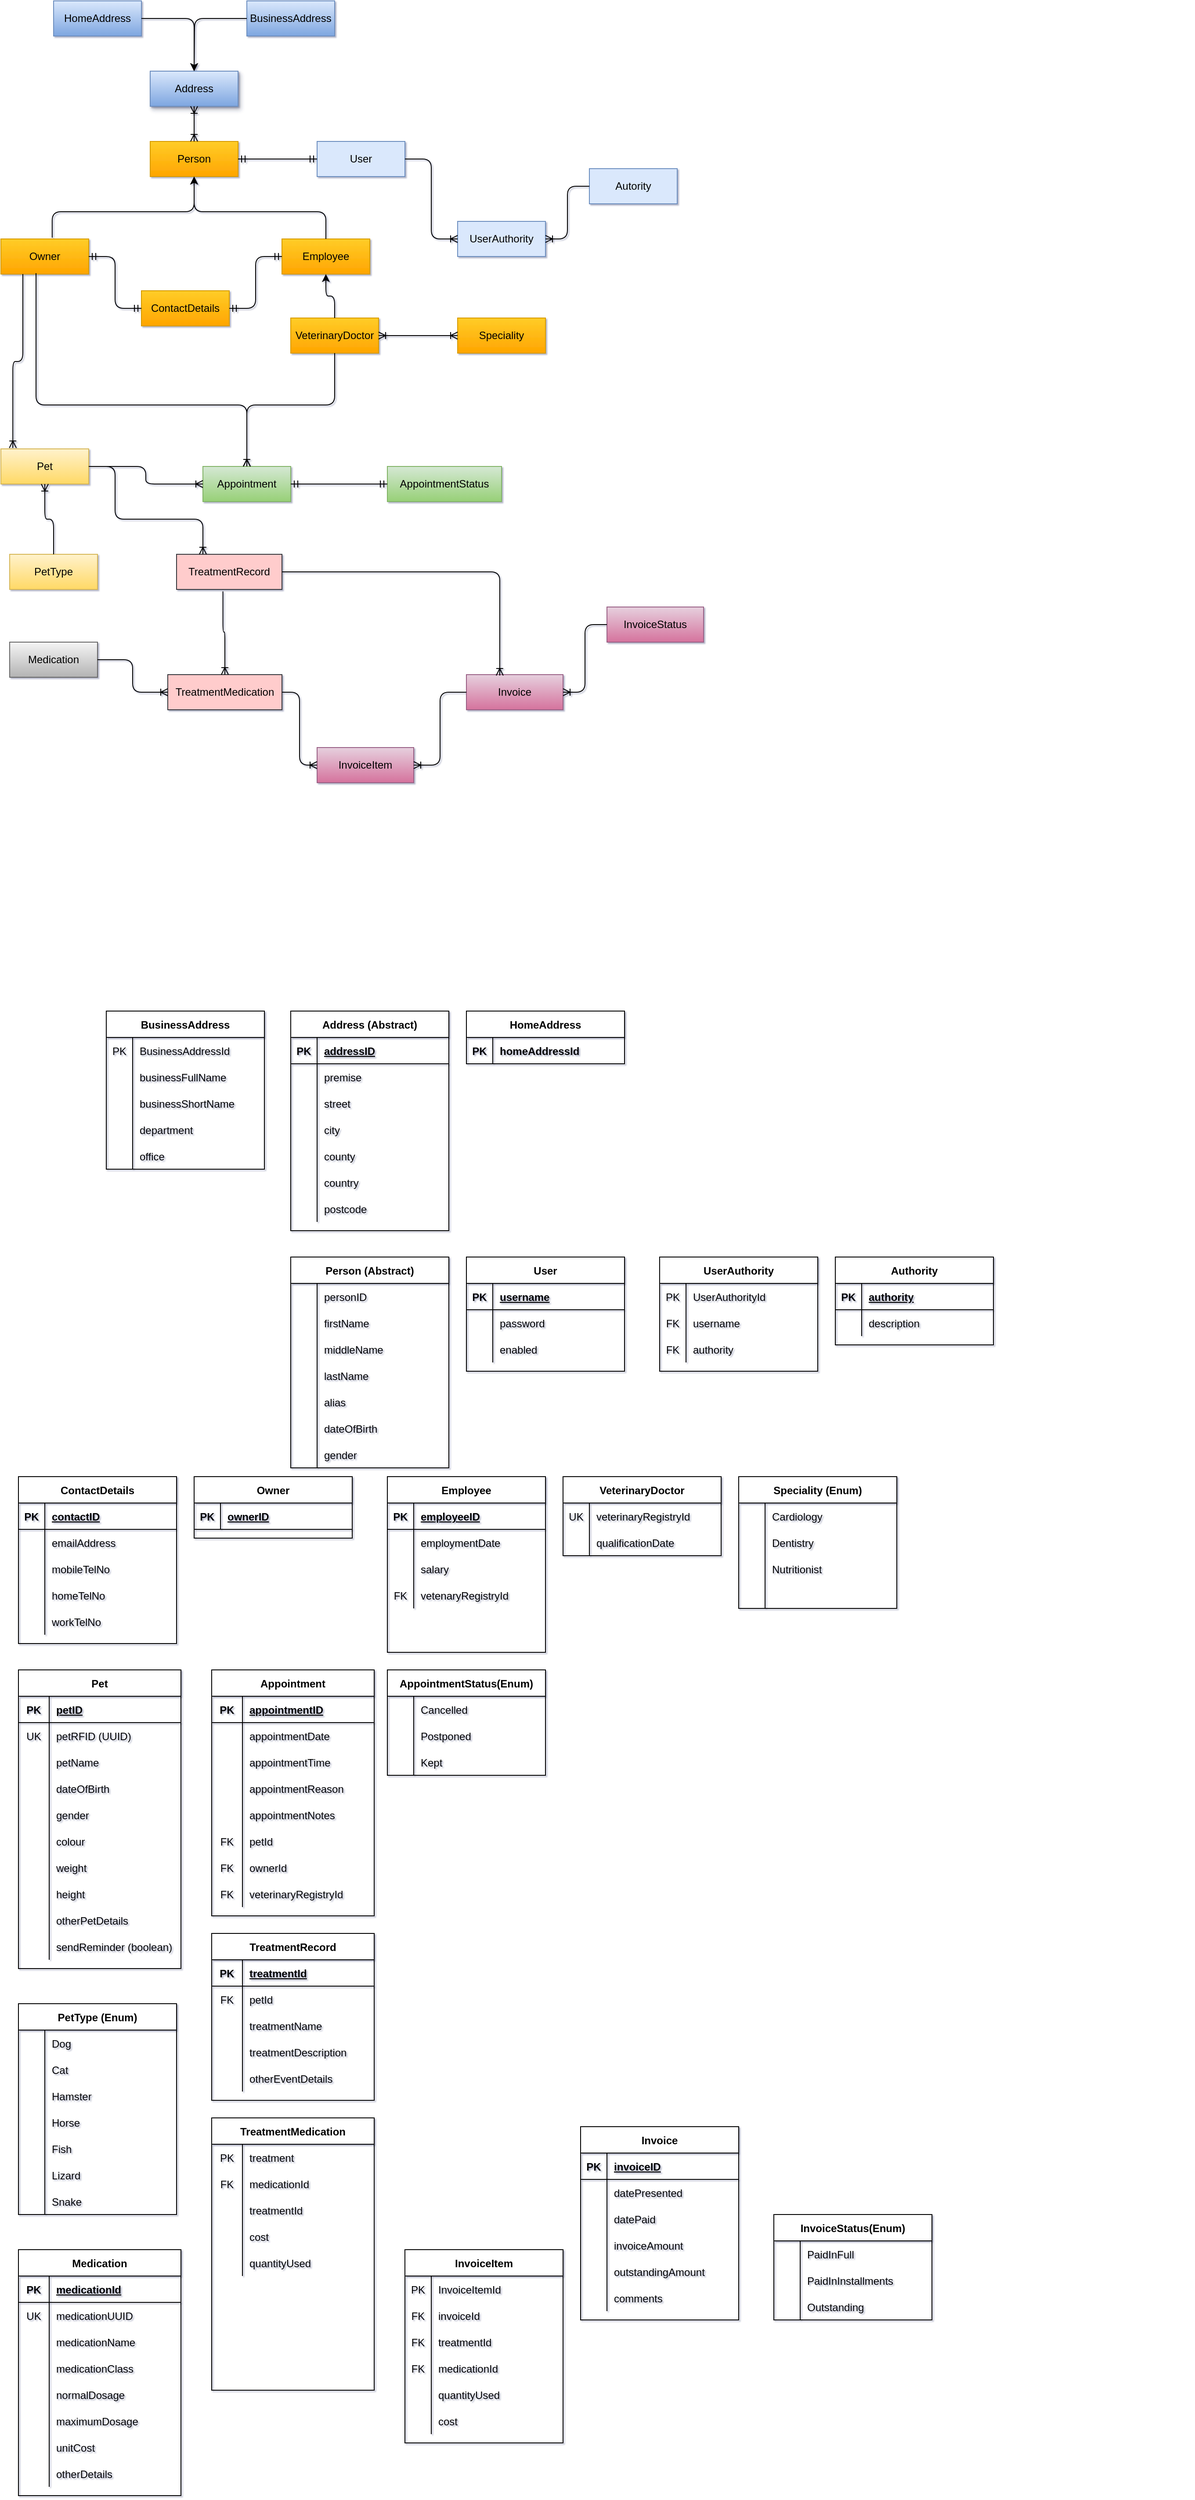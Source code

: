 <mxfile version="13.7.9" type="embed"><diagram id="R2lEEEUBdFMjLlhIrx00" name="Page-1"><mxGraphModel dx="843" dy="363" grid="1" gridSize="10" guides="0" tooltips="1" connect="1" arrows="1" fold="1" page="1" pageScale="1" pageWidth="1169" pageHeight="1654" background="none" math="0" shadow="1" extFonts="Permanent Marker^https://fonts.googleapis.com/css?family=Permanent+Marker"><root><mxCell id="0"/><mxCell id="1" parent="0"/><mxCell id="NSmlfN2d5O3RcSM8qMXl-12" value="UserAuthority" style="whiteSpace=wrap;html=1;align=center;fillColor=#dae8fc;strokeColor=#6c8ebf;" parent="1" vertex="1"><mxGeometry x="560" y="291" width="100" height="40" as="geometry"/></mxCell><mxCell id="NSmlfN2d5O3RcSM8qMXl-13" value="Autority" style="whiteSpace=wrap;html=1;align=center;fillColor=#dae8fc;strokeColor=#6c8ebf;" parent="1" vertex="1"><mxGeometry x="710" y="231" width="100" height="40" as="geometry"/></mxCell><mxCell id="NSmlfN2d5O3RcSM8qMXl-14" value="User" style="whiteSpace=wrap;html=1;align=center;fillColor=#dae8fc;strokeColor=#6c8ebf;" parent="1" vertex="1"><mxGeometry x="400" y="200" width="100" height="40" as="geometry"/></mxCell><mxCell id="NSmlfN2d5O3RcSM8qMXl-15" value="Speciality" style="whiteSpace=wrap;html=1;align=center;gradientColor=#ffa500;fillColor=#ffcd28;strokeColor=#d79b00;" parent="1" vertex="1"><mxGeometry x="560" y="401" width="100" height="40" as="geometry"/></mxCell><mxCell id="NSmlfN2d5O3RcSM8qMXl-16" value="ContactDetails" style="whiteSpace=wrap;html=1;align=center;gradientColor=#ffa500;fillColor=#ffcd28;strokeColor=#d79b00;" parent="1" vertex="1"><mxGeometry x="200" y="370" width="100" height="40" as="geometry"/></mxCell><mxCell id="NSmlfN2d5O3RcSM8qMXl-17" value="VeterinaryDoctor" style="whiteSpace=wrap;html=1;align=center;gradientColor=#ffa500;fillColor=#ffcd28;strokeColor=#d79b00;" parent="1" vertex="1"><mxGeometry x="370" y="401" width="100" height="40" as="geometry"/></mxCell><mxCell id="NSmlfN2d5O3RcSM8qMXl-18" value="Employee" style="whiteSpace=wrap;html=1;align=center;gradientColor=#ffa500;fillColor=#ffcd28;strokeColor=#d79b00;" parent="1" vertex="1"><mxGeometry x="360" y="311" width="100" height="40" as="geometry"/></mxCell><mxCell id="NSmlfN2d5O3RcSM8qMXl-19" value="Owner" style="whiteSpace=wrap;html=1;align=center;gradientColor=#ffa500;fillColor=#ffcd28;strokeColor=#d79b00;" parent="1" vertex="1"><mxGeometry x="40" y="311" width="100" height="40" as="geometry"/></mxCell><mxCell id="NSmlfN2d5O3RcSM8qMXl-20" value="Person" style="whiteSpace=wrap;html=1;align=center;gradientColor=#ffa500;fillColor=#ffcd28;strokeColor=#d79b00;" parent="1" vertex="1"><mxGeometry x="210" y="200" width="100" height="40" as="geometry"/></mxCell><mxCell id="NSmlfN2d5O3RcSM8qMXl-22" value="" style="endArrow=classic;html=1;exitX=0.584;exitY=-0.035;exitDx=0;exitDy=0;exitPerimeter=0;entryX=0.5;entryY=1;entryDx=0;entryDy=0;edgeStyle=orthogonalEdgeStyle;" parent="1" source="NSmlfN2d5O3RcSM8qMXl-19" target="NSmlfN2d5O3RcSM8qMXl-20" edge="1"><mxGeometry width="50" height="50" relative="1" as="geometry"><mxPoint x="280" y="501" as="sourcePoint"/><mxPoint x="290" y="471" as="targetPoint"/><Array as="points"><mxPoint x="98" y="280"/><mxPoint x="260" y="280"/></Array></mxGeometry></mxCell><mxCell id="NSmlfN2d5O3RcSM8qMXl-23" value="" style="endArrow=classic;html=1;exitX=0.5;exitY=0;exitDx=0;exitDy=0;entryX=0.5;entryY=1;entryDx=0;entryDy=0;edgeStyle=orthogonalEdgeStyle;" parent="1" source="NSmlfN2d5O3RcSM8qMXl-17" target="NSmlfN2d5O3RcSM8qMXl-18" edge="1"><mxGeometry width="50" height="50" relative="1" as="geometry"><mxPoint x="188.4" y="359.6" as="sourcePoint"/><mxPoint x="320" y="321" as="targetPoint"/></mxGeometry></mxCell><mxCell id="NSmlfN2d5O3RcSM8qMXl-24" value="" style="endArrow=classic;html=1;exitX=0.5;exitY=0;exitDx=0;exitDy=0;entryX=0.5;entryY=1;entryDx=0;entryDy=0;edgeStyle=orthogonalEdgeStyle;" parent="1" source="NSmlfN2d5O3RcSM8qMXl-18" target="NSmlfN2d5O3RcSM8qMXl-20" edge="1"><mxGeometry width="50" height="50" relative="1" as="geometry"><mxPoint x="148.4" y="329.6" as="sourcePoint"/><mxPoint x="280" y="291" as="targetPoint"/><Array as="points"><mxPoint x="410" y="280"/><mxPoint x="260" y="280"/></Array></mxGeometry></mxCell><mxCell id="NSmlfN2d5O3RcSM8qMXl-25" value="" style="edgeStyle=orthogonalEdgeStyle;fontSize=12;html=1;endArrow=ERoneToMany;exitX=1;exitY=0.5;exitDx=0;exitDy=0;entryX=0;entryY=0.5;entryDx=0;entryDy=0;" parent="1" source="NSmlfN2d5O3RcSM8qMXl-14" target="NSmlfN2d5O3RcSM8qMXl-12" edge="1"><mxGeometry width="100" height="100" relative="1" as="geometry"><mxPoint x="510" y="371" as="sourcePoint"/><mxPoint x="610" y="271" as="targetPoint"/></mxGeometry></mxCell><mxCell id="NSmlfN2d5O3RcSM8qMXl-27" value="" style="edgeStyle=orthogonalEdgeStyle;fontSize=12;html=1;endArrow=ERoneToMany;exitX=0;exitY=0.5;exitDx=0;exitDy=0;entryX=1;entryY=0.5;entryDx=0;entryDy=0;" parent="1" source="NSmlfN2d5O3RcSM8qMXl-13" target="NSmlfN2d5O3RcSM8qMXl-12" edge="1"><mxGeometry width="100" height="100" relative="1" as="geometry"><mxPoint x="560" y="261" as="sourcePoint"/><mxPoint x="620" y="311" as="targetPoint"/></mxGeometry></mxCell><mxCell id="NSmlfN2d5O3RcSM8qMXl-28" style="edgeStyle=orthogonalEdgeStyle;rounded=0;orthogonalLoop=1;jettySize=auto;html=1;exitX=0.5;exitY=1;exitDx=0;exitDy=0;" parent="1" source="NSmlfN2d5O3RcSM8qMXl-13" target="NSmlfN2d5O3RcSM8qMXl-13" edge="1"><mxGeometry relative="1" as="geometry"/></mxCell><mxCell id="NSmlfN2d5O3RcSM8qMXl-29" value="" style="edgeStyle=entityRelationEdgeStyle;fontSize=12;html=1;endArrow=ERmandOne;startArrow=ERmandOne;exitX=1;exitY=0.5;exitDx=0;exitDy=0;entryX=0;entryY=0.5;entryDx=0;entryDy=0;" parent="1" source="NSmlfN2d5O3RcSM8qMXl-20" target="NSmlfN2d5O3RcSM8qMXl-14" edge="1"><mxGeometry width="100" height="100" relative="1" as="geometry"><mxPoint x="420" y="461" as="sourcePoint"/><mxPoint x="520" y="361" as="targetPoint"/></mxGeometry></mxCell><mxCell id="NSmlfN2d5O3RcSM8qMXl-30" value="" style="edgeStyle=entityRelationEdgeStyle;fontSize=12;html=1;endArrow=ERoneToMany;startArrow=ERoneToMany;exitX=1;exitY=0.5;exitDx=0;exitDy=0;entryX=0;entryY=0.5;entryDx=0;entryDy=0;" parent="1" source="NSmlfN2d5O3RcSM8qMXl-17" target="NSmlfN2d5O3RcSM8qMXl-15" edge="1"><mxGeometry width="100" height="100" relative="1" as="geometry"><mxPoint x="430" y="511" as="sourcePoint"/><mxPoint x="530" y="411" as="targetPoint"/></mxGeometry></mxCell><mxCell id="NSmlfN2d5O3RcSM8qMXl-31" value="" style="edgeStyle=orthogonalEdgeStyle;fontSize=12;html=1;endArrow=ERmandOne;startArrow=ERmandOne;exitX=1;exitY=0.5;exitDx=0;exitDy=0;entryX=0;entryY=0.5;entryDx=0;entryDy=0;" parent="1" source="NSmlfN2d5O3RcSM8qMXl-16" target="NSmlfN2d5O3RcSM8qMXl-18" edge="1"><mxGeometry width="100" height="100" relative="1" as="geometry"><mxPoint x="330" y="451" as="sourcePoint"/><mxPoint x="430" y="351" as="targetPoint"/></mxGeometry></mxCell><mxCell id="NSmlfN2d5O3RcSM8qMXl-32" value="" style="edgeStyle=orthogonalEdgeStyle;fontSize=12;html=1;endArrow=ERmandOne;startArrow=ERmandOne;exitX=1;exitY=0.5;exitDx=0;exitDy=0;entryX=0;entryY=0.5;entryDx=0;entryDy=0;" parent="1" source="NSmlfN2d5O3RcSM8qMXl-19" target="NSmlfN2d5O3RcSM8qMXl-16" edge="1"><mxGeometry width="100" height="100" relative="1" as="geometry"><mxPoint x="90" y="491" as="sourcePoint"/><mxPoint x="170" y="411" as="targetPoint"/></mxGeometry></mxCell><mxCell id="NSmlfN2d5O3RcSM8qMXl-34" value="Address" style="whiteSpace=wrap;html=1;align=center;gradientColor=#7ea6e0;fillColor=#dae8fc;strokeColor=#6c8ebf;shadow=1;glass=0;sketch=0;rounded=0;" parent="1" vertex="1"><mxGeometry x="210" y="120" width="100" height="40" as="geometry"/></mxCell><mxCell id="NSmlfN2d5O3RcSM8qMXl-35" value="HomeAddress" style="whiteSpace=wrap;html=1;align=center;gradientColor=#7ea6e0;fillColor=#dae8fc;strokeColor=#6c8ebf;" parent="1" vertex="1"><mxGeometry x="100" y="40" width="100" height="40" as="geometry"/></mxCell><mxCell id="NSmlfN2d5O3RcSM8qMXl-36" value="BusinessAddress" style="whiteSpace=wrap;html=1;align=center;gradientColor=#7ea6e0;fillColor=#dae8fc;strokeColor=#6c8ebf;" parent="1" vertex="1"><mxGeometry x="320" y="40" width="100" height="40" as="geometry"/></mxCell><mxCell id="NSmlfN2d5O3RcSM8qMXl-37" value="" style="endArrow=classic;html=1;exitX=1;exitY=0.5;exitDx=0;exitDy=0;entryX=0.5;entryY=0;entryDx=0;entryDy=0;edgeStyle=orthogonalEdgeStyle;" parent="1" source="NSmlfN2d5O3RcSM8qMXl-35" target="NSmlfN2d5O3RcSM8qMXl-34" edge="1"><mxGeometry width="50" height="50" relative="1" as="geometry"><mxPoint x="169.2" y="89.6" as="sourcePoint"/><mxPoint x="330.8" y="50" as="targetPoint"/></mxGeometry></mxCell><mxCell id="NSmlfN2d5O3RcSM8qMXl-38" value="" style="endArrow=classic;html=1;exitX=0;exitY=0.5;exitDx=0;exitDy=0;edgeStyle=orthogonalEdgeStyle;" parent="1" source="NSmlfN2d5O3RcSM8qMXl-36" edge="1"><mxGeometry width="50" height="50" relative="1" as="geometry"><mxPoint x="170" y="70" as="sourcePoint"/><mxPoint x="260" y="120" as="targetPoint"/></mxGeometry></mxCell><mxCell id="NSmlfN2d5O3RcSM8qMXl-39" value="" style="edgeStyle=orthogonalEdgeStyle;fontSize=12;html=1;endArrow=ERoneToMany;startArrow=ERoneToMany;entryX=0.5;entryY=1;entryDx=0;entryDy=0;exitX=0.5;exitY=0;exitDx=0;exitDy=0;" parent="1" source="NSmlfN2d5O3RcSM8qMXl-20" target="NSmlfN2d5O3RcSM8qMXl-34" edge="1"><mxGeometry width="100" height="100" relative="1" as="geometry"><mxPoint x="330" y="250" as="sourcePoint"/><mxPoint x="430" y="150" as="targetPoint"/></mxGeometry></mxCell><mxCell id="NSmlfN2d5O3RcSM8qMXl-40" value="Pet" style="whiteSpace=wrap;html=1;align=center;gradientColor=#ffd966;fillColor=#fff2cc;strokeColor=#d6b656;" parent="1" vertex="1"><mxGeometry x="40" y="550" width="100" height="40" as="geometry"/></mxCell><mxCell id="NSmlfN2d5O3RcSM8qMXl-41" value="AppointmentStatus" style="whiteSpace=wrap;html=1;align=center;gradientColor=#97d077;fillColor=#d5e8d4;strokeColor=#82b366;" parent="1" vertex="1"><mxGeometry x="480" y="570" width="130" height="40" as="geometry"/></mxCell><mxCell id="NSmlfN2d5O3RcSM8qMXl-42" value="TreatmentRecord" style="whiteSpace=wrap;html=1;align=center;fillColor=#ffcccc;strokeColor=#36393d;" parent="1" vertex="1"><mxGeometry x="240" y="670" width="120" height="40" as="geometry"/></mxCell><mxCell id="NSmlfN2d5O3RcSM8qMXl-43" value="Appointment" style="whiteSpace=wrap;html=1;align=center;gradientColor=#97d077;fillColor=#d5e8d4;strokeColor=#82b366;" parent="1" vertex="1"><mxGeometry x="270" y="570" width="100" height="40" as="geometry"/></mxCell><mxCell id="NSmlfN2d5O3RcSM8qMXl-44" value="PetType" style="whiteSpace=wrap;html=1;align=center;gradientColor=#ffd966;fillColor=#fff2cc;strokeColor=#d6b656;" parent="1" vertex="1"><mxGeometry x="50" y="670" width="100" height="40" as="geometry"/></mxCell><mxCell id="NSmlfN2d5O3RcSM8qMXl-46" value="" style="edgeStyle=orthogonalEdgeStyle;fontSize=12;html=1;endArrow=ERoneToMany;exitX=0.5;exitY=0;exitDx=0;exitDy=0;entryX=0.5;entryY=1;entryDx=0;entryDy=0;" parent="1" source="NSmlfN2d5O3RcSM8qMXl-44" target="NSmlfN2d5O3RcSM8qMXl-40" edge="1"><mxGeometry width="100" height="100" relative="1" as="geometry"><mxPoint x="270" y="540" as="sourcePoint"/><mxPoint x="370" y="440" as="targetPoint"/></mxGeometry></mxCell><mxCell id="NSmlfN2d5O3RcSM8qMXl-47" value="" style="edgeStyle=orthogonalEdgeStyle;fontSize=12;html=1;endArrow=ERoneToMany;exitX=1;exitY=0.5;exitDx=0;exitDy=0;entryX=0;entryY=0.5;entryDx=0;entryDy=0;" parent="1" source="NSmlfN2d5O3RcSM8qMXl-40" target="NSmlfN2d5O3RcSM8qMXl-43" edge="1"><mxGeometry width="100" height="100" relative="1" as="geometry"><mxPoint x="110" y="680" as="sourcePoint"/><mxPoint x="110" y="600" as="targetPoint"/></mxGeometry></mxCell><mxCell id="NSmlfN2d5O3RcSM8qMXl-48" value="" style="edgeStyle=orthogonalEdgeStyle;fontSize=12;html=1;endArrow=ERoneToMany;exitX=0.5;exitY=1;exitDx=0;exitDy=0;entryX=0.5;entryY=0;entryDx=0;entryDy=0;" parent="1" source="NSmlfN2d5O3RcSM8qMXl-17" target="NSmlfN2d5O3RcSM8qMXl-43" edge="1"><mxGeometry width="100" height="100" relative="1" as="geometry"><mxPoint x="150" y="510" as="sourcePoint"/><mxPoint x="270" y="530" as="targetPoint"/><Array as="points"><mxPoint x="420" y="500"/><mxPoint x="320" y="500"/></Array></mxGeometry></mxCell><mxCell id="NSmlfN2d5O3RcSM8qMXl-49" value="" style="edgeStyle=orthogonalEdgeStyle;fontSize=12;html=1;endArrow=ERoneToMany;exitX=0.4;exitY=0.975;exitDx=0;exitDy=0;entryX=0.5;entryY=0;entryDx=0;entryDy=0;exitPerimeter=0;" parent="1" source="NSmlfN2d5O3RcSM8qMXl-19" target="NSmlfN2d5O3RcSM8qMXl-43" edge="1"><mxGeometry width="100" height="100" relative="1" as="geometry"><mxPoint x="430" y="451" as="sourcePoint"/><mxPoint x="320" y="510" as="targetPoint"/><Array as="points"><mxPoint x="80" y="500"/><mxPoint x="320" y="500"/></Array></mxGeometry></mxCell><mxCell id="NSmlfN2d5O3RcSM8qMXl-50" value="" style="edgeStyle=orthogonalEdgeStyle;fontSize=12;html=1;endArrow=ERoneToMany;exitX=0.25;exitY=1;exitDx=0;exitDy=0;entryX=0.136;entryY=-0.025;entryDx=0;entryDy=0;entryPerimeter=0;" parent="1" source="NSmlfN2d5O3RcSM8qMXl-19" target="NSmlfN2d5O3RcSM8qMXl-40" edge="1"><mxGeometry width="100" height="100" relative="1" as="geometry"><mxPoint x="110" y="680" as="sourcePoint"/><mxPoint x="50" y="520" as="targetPoint"/></mxGeometry></mxCell><mxCell id="NSmlfN2d5O3RcSM8qMXl-51" value="" style="edgeStyle=entityRelationEdgeStyle;fontSize=12;html=1;endArrow=ERmandOne;startArrow=ERmandOne;entryX=0;entryY=0.5;entryDx=0;entryDy=0;exitX=1;exitY=0.5;exitDx=0;exitDy=0;" parent="1" source="NSmlfN2d5O3RcSM8qMXl-43" target="NSmlfN2d5O3RcSM8qMXl-41" edge="1"><mxGeometry width="100" height="100" relative="1" as="geometry"><mxPoint x="290" y="610" as="sourcePoint"/><mxPoint x="390" y="510" as="targetPoint"/></mxGeometry></mxCell><mxCell id="NSmlfN2d5O3RcSM8qMXl-52" value="Medication" style="whiteSpace=wrap;html=1;align=center;gradientColor=#b3b3b3;fillColor=#f5f5f5;strokeColor=#666666;" parent="1" vertex="1"><mxGeometry x="50" y="770" width="100" height="40" as="geometry"/></mxCell><mxCell id="NSmlfN2d5O3RcSM8qMXl-53" value="TreatmentMedication" style="whiteSpace=wrap;html=1;align=center;fillColor=#ffcccc;strokeColor=#36393d;" parent="1" vertex="1"><mxGeometry x="230" y="807" width="130" height="40" as="geometry"/></mxCell><mxCell id="NSmlfN2d5O3RcSM8qMXl-54" value="InvoiceItem" style="whiteSpace=wrap;html=1;align=center;gradientColor=#d5739d;fillColor=#e6d0de;strokeColor=#996185;" parent="1" vertex="1"><mxGeometry x="400" y="890" width="110" height="40" as="geometry"/></mxCell><mxCell id="NSmlfN2d5O3RcSM8qMXl-55" value="Invoice" style="whiteSpace=wrap;html=1;align=center;gradientColor=#d5739d;fillColor=#e6d0de;strokeColor=#996185;" parent="1" vertex="1"><mxGeometry x="570" y="807" width="110" height="40" as="geometry"/></mxCell><mxCell id="NSmlfN2d5O3RcSM8qMXl-56" value="InvoiceStatus" style="whiteSpace=wrap;html=1;align=center;gradientColor=#d5739d;fillColor=#e6d0de;strokeColor=#996185;" parent="1" vertex="1"><mxGeometry x="730" y="730" width="110" height="40" as="geometry"/></mxCell><mxCell id="NSmlfN2d5O3RcSM8qMXl-57" value="" style="edgeStyle=orthogonalEdgeStyle;fontSize=12;html=1;endArrow=ERoneToMany;exitX=1;exitY=0.5;exitDx=0;exitDy=0;entryX=0.25;entryY=0;entryDx=0;entryDy=0;" parent="1" source="NSmlfN2d5O3RcSM8qMXl-40" target="NSmlfN2d5O3RcSM8qMXl-42" edge="1"><mxGeometry width="100" height="100" relative="1" as="geometry"><mxPoint x="210" y="720" as="sourcePoint"/><mxPoint x="200" y="640" as="targetPoint"/><Array as="points"><mxPoint x="170" y="570"/><mxPoint x="170" y="630"/><mxPoint x="270" y="630"/></Array></mxGeometry></mxCell><mxCell id="NSmlfN2d5O3RcSM8qMXl-58" value="" style="fontSize=12;html=1;endArrow=ERoneToMany;exitX=1;exitY=0.5;exitDx=0;exitDy=0;entryX=0;entryY=0.5;entryDx=0;entryDy=0;edgeStyle=orthogonalEdgeStyle;" parent="1" source="NSmlfN2d5O3RcSM8qMXl-52" target="NSmlfN2d5O3RcSM8qMXl-53" edge="1"><mxGeometry width="100" height="100" relative="1" as="geometry"><mxPoint x="170" y="707" as="sourcePoint"/><mxPoint x="300" y="807" as="targetPoint"/></mxGeometry></mxCell><mxCell id="NSmlfN2d5O3RcSM8qMXl-59" value="" style="fontSize=12;html=1;endArrow=ERoneToMany;entryX=0.5;entryY=0;entryDx=0;entryDy=0;exitX=0.44;exitY=1.055;exitDx=0;exitDy=0;exitPerimeter=0;edgeStyle=orthogonalEdgeStyle;" parent="1" source="NSmlfN2d5O3RcSM8qMXl-42" target="NSmlfN2d5O3RcSM8qMXl-53" edge="1"><mxGeometry width="100" height="100" relative="1" as="geometry"><mxPoint x="450" y="830" as="sourcePoint"/><mxPoint x="480" y="887" as="targetPoint"/></mxGeometry></mxCell><mxCell id="NSmlfN2d5O3RcSM8qMXl-60" value="" style="fontSize=12;html=1;endArrow=ERoneToMany;entryX=0.345;entryY=0.025;entryDx=0;entryDy=0;exitX=1;exitY=0.5;exitDx=0;exitDy=0;edgeStyle=orthogonalEdgeStyle;entryPerimeter=0;" parent="1" source="NSmlfN2d5O3RcSM8qMXl-42" target="NSmlfN2d5O3RcSM8qMXl-55" edge="1"><mxGeometry width="100" height="100" relative="1" as="geometry"><mxPoint x="560" y="660" as="sourcePoint"/><mxPoint x="562.2" y="754.8" as="targetPoint"/></mxGeometry></mxCell><mxCell id="NSmlfN2d5O3RcSM8qMXl-61" value="" style="fontSize=12;html=1;endArrow=ERoneToMany;entryX=1;entryY=0.5;entryDx=0;entryDy=0;exitX=0;exitY=0.5;exitDx=0;exitDy=0;edgeStyle=orthogonalEdgeStyle;" parent="1" source="NSmlfN2d5O3RcSM8qMXl-55" target="NSmlfN2d5O3RcSM8qMXl-54" edge="1"><mxGeometry width="100" height="100" relative="1" as="geometry"><mxPoint x="370" y="700" as="sourcePoint"/><mxPoint x="647.95" y="771" as="targetPoint"/></mxGeometry></mxCell><mxCell id="NSmlfN2d5O3RcSM8qMXl-62" value="" style="fontSize=12;html=1;endArrow=ERoneToMany;entryX=0;entryY=0.5;entryDx=0;entryDy=0;exitX=1;exitY=0.5;exitDx=0;exitDy=0;edgeStyle=orthogonalEdgeStyle;" parent="1" source="NSmlfN2d5O3RcSM8qMXl-53" target="NSmlfN2d5O3RcSM8qMXl-54" edge="1"><mxGeometry width="100" height="100" relative="1" as="geometry"><mxPoint x="495" y="710" as="sourcePoint"/><mxPoint x="405" y="710" as="targetPoint"/></mxGeometry></mxCell><mxCell id="NSmlfN2d5O3RcSM8qMXl-63" value="" style="fontSize=12;html=1;endArrow=ERoneToMany;entryX=1;entryY=0.5;entryDx=0;entryDy=0;exitX=0;exitY=0.5;exitDx=0;exitDy=0;edgeStyle=orthogonalEdgeStyle;" parent="1" source="NSmlfN2d5O3RcSM8qMXl-56" target="NSmlfN2d5O3RcSM8qMXl-55" edge="1"><mxGeometry width="100" height="100" relative="1" as="geometry"><mxPoint x="630" y="847" as="sourcePoint"/><mxPoint x="660" y="950" as="targetPoint"/></mxGeometry></mxCell><mxCell id="_7zzO1jFlr76pCo2bDKD-3" value="" style="group" parent="1" vertex="1" connectable="0"><mxGeometry x="370" y="1060" width="1025" height="1790" as="geometry"/></mxCell><mxCell id="_7zzO1jFlr76pCo2bDKD-6" value="" style="group" parent="_7zzO1jFlr76pCo2bDKD-3" vertex="1" connectable="0"><mxGeometry y="130" width="1025" height="1630" as="geometry"/></mxCell><mxCell id="_7zzO1jFlr76pCo2bDKD-2" value="" style="group;container=1;" parent="_7zzO1jFlr76pCo2bDKD-6" vertex="1" connectable="0"><mxGeometry y="280" width="1025" height="1350" as="geometry"/></mxCell><mxCell id="_7zzO1jFlr76pCo2bDKD-5" value="" style="group" parent="_7zzO1jFlr76pCo2bDKD-2" vertex="1" connectable="0"><mxGeometry x="-90" width="890" height="1350" as="geometry"/></mxCell><mxCell id="NSmlfN2d5O3RcSM8qMXl-232" value="Authority" style="shape=table;startSize=30;container=1;collapsible=1;childLayout=tableLayout;fixedRows=1;rowLines=0;fontStyle=1;align=center;resizeLast=1;gradientColor=none;" parent="_7zzO1jFlr76pCo2bDKD-5" vertex="1"><mxGeometry x="710" width="180" height="100" as="geometry"/></mxCell><mxCell id="NSmlfN2d5O3RcSM8qMXl-233" value="" style="shape=partialRectangle;collapsible=0;dropTarget=0;pointerEvents=0;fillColor=none;top=0;left=0;bottom=1;right=0;points=[[0,0.5],[1,0.5]];portConstraint=eastwest;" parent="NSmlfN2d5O3RcSM8qMXl-232" vertex="1"><mxGeometry y="30" width="180" height="30" as="geometry"/></mxCell><mxCell id="NSmlfN2d5O3RcSM8qMXl-234" value="PK" style="shape=partialRectangle;connectable=0;fillColor=none;top=0;left=0;bottom=0;right=0;fontStyle=1;overflow=hidden;" parent="NSmlfN2d5O3RcSM8qMXl-233" vertex="1"><mxGeometry width="30" height="30" as="geometry"/></mxCell><mxCell id="NSmlfN2d5O3RcSM8qMXl-235" value="authority" style="shape=partialRectangle;connectable=0;fillColor=none;top=0;left=0;bottom=0;right=0;align=left;spacingLeft=6;fontStyle=5;overflow=hidden;" parent="NSmlfN2d5O3RcSM8qMXl-233" vertex="1"><mxGeometry x="30" width="150" height="30" as="geometry"/></mxCell><mxCell id="NSmlfN2d5O3RcSM8qMXl-236" value="" style="shape=partialRectangle;collapsible=0;dropTarget=0;pointerEvents=0;fillColor=none;top=0;left=0;bottom=0;right=0;points=[[0,0.5],[1,0.5]];portConstraint=eastwest;" parent="NSmlfN2d5O3RcSM8qMXl-232" vertex="1"><mxGeometry y="60" width="180" height="30" as="geometry"/></mxCell><mxCell id="NSmlfN2d5O3RcSM8qMXl-237" value="" style="shape=partialRectangle;connectable=0;fillColor=none;top=0;left=0;bottom=0;right=0;editable=1;overflow=hidden;" parent="NSmlfN2d5O3RcSM8qMXl-236" vertex="1"><mxGeometry width="30" height="30" as="geometry"/></mxCell><mxCell id="NSmlfN2d5O3RcSM8qMXl-238" value="description" style="shape=partialRectangle;connectable=0;fillColor=none;top=0;left=0;bottom=0;right=0;align=left;spacingLeft=6;overflow=hidden;" parent="NSmlfN2d5O3RcSM8qMXl-236" vertex="1"><mxGeometry x="30" width="150" height="30" as="geometry"/></mxCell><mxCell id="_7zzO1jFlr76pCo2bDKD-4" value="" style="group" parent="_7zzO1jFlr76pCo2bDKD-5" vertex="1" connectable="0"><mxGeometry width="820" height="1350" as="geometry"/></mxCell><mxCell id="NSmlfN2d5O3RcSM8qMXl-64" value="Person (Abstract)" style="shape=table;startSize=30;container=1;collapsible=1;childLayout=tableLayout;fixedRows=1;rowLines=0;fontStyle=1;align=center;resizeLast=1;" parent="_7zzO1jFlr76pCo2bDKD-4" vertex="1"><mxGeometry x="90" width="180" height="240" as="geometry"><mxRectangle x="40" y="1000" width="70" height="30" as="alternateBounds"/></mxGeometry></mxCell><mxCell id="vVbPWBPVX9zCDqlzGk4p-23" style="shape=partialRectangle;collapsible=0;dropTarget=0;pointerEvents=0;fillColor=none;top=0;left=0;bottom=0;right=0;points=[[0,0.5],[1,0.5]];portConstraint=eastwest;" parent="NSmlfN2d5O3RcSM8qMXl-64" vertex="1"><mxGeometry y="30" width="180" height="30" as="geometry"/></mxCell><mxCell id="vVbPWBPVX9zCDqlzGk4p-24" value="" style="shape=partialRectangle;connectable=0;fillColor=none;top=0;left=0;bottom=0;right=0;editable=1;overflow=hidden;fontStyle=1" parent="vVbPWBPVX9zCDqlzGk4p-23" vertex="1"><mxGeometry width="30" height="30" as="geometry"/></mxCell><mxCell id="vVbPWBPVX9zCDqlzGk4p-25" value="personID" style="shape=partialRectangle;connectable=0;fillColor=none;top=0;left=0;bottom=0;right=0;align=left;spacingLeft=6;overflow=hidden;" parent="vVbPWBPVX9zCDqlzGk4p-23" vertex="1"><mxGeometry x="30" width="150" height="30" as="geometry"/></mxCell><mxCell id="NSmlfN2d5O3RcSM8qMXl-68" value="" style="shape=partialRectangle;collapsible=0;dropTarget=0;pointerEvents=0;fillColor=none;top=0;left=0;bottom=0;right=0;points=[[0,0.5],[1,0.5]];portConstraint=eastwest;" parent="NSmlfN2d5O3RcSM8qMXl-64" vertex="1"><mxGeometry y="60" width="180" height="30" as="geometry"/></mxCell><mxCell id="NSmlfN2d5O3RcSM8qMXl-69" value="" style="shape=partialRectangle;connectable=0;fillColor=none;top=0;left=0;bottom=0;right=0;editable=1;overflow=hidden;" parent="NSmlfN2d5O3RcSM8qMXl-68" vertex="1"><mxGeometry width="30" height="30" as="geometry"/></mxCell><mxCell id="NSmlfN2d5O3RcSM8qMXl-70" value="firstName" style="shape=partialRectangle;connectable=0;fillColor=none;top=0;left=0;bottom=0;right=0;align=left;spacingLeft=6;overflow=hidden;" parent="NSmlfN2d5O3RcSM8qMXl-68" vertex="1"><mxGeometry x="30" width="150" height="30" as="geometry"/></mxCell><mxCell id="NSmlfN2d5O3RcSM8qMXl-71" value="" style="shape=partialRectangle;collapsible=0;dropTarget=0;pointerEvents=0;fillColor=none;top=0;left=0;bottom=0;right=0;points=[[0,0.5],[1,0.5]];portConstraint=eastwest;" parent="NSmlfN2d5O3RcSM8qMXl-64" vertex="1"><mxGeometry y="90" width="180" height="30" as="geometry"/></mxCell><mxCell id="NSmlfN2d5O3RcSM8qMXl-72" value="" style="shape=partialRectangle;connectable=0;fillColor=none;top=0;left=0;bottom=0;right=0;editable=1;overflow=hidden;" parent="NSmlfN2d5O3RcSM8qMXl-71" vertex="1"><mxGeometry width="30" height="30" as="geometry"/></mxCell><mxCell id="NSmlfN2d5O3RcSM8qMXl-73" value="middleName" style="shape=partialRectangle;connectable=0;fillColor=none;top=0;left=0;bottom=0;right=0;align=left;spacingLeft=6;overflow=hidden;" parent="NSmlfN2d5O3RcSM8qMXl-71" vertex="1"><mxGeometry x="30" width="150" height="30" as="geometry"/></mxCell><mxCell id="NSmlfN2d5O3RcSM8qMXl-74" value="" style="shape=partialRectangle;collapsible=0;dropTarget=0;pointerEvents=0;fillColor=none;top=0;left=0;bottom=0;right=0;points=[[0,0.5],[1,0.5]];portConstraint=eastwest;" parent="NSmlfN2d5O3RcSM8qMXl-64" vertex="1"><mxGeometry y="120" width="180" height="30" as="geometry"/></mxCell><mxCell id="NSmlfN2d5O3RcSM8qMXl-75" value="" style="shape=partialRectangle;connectable=0;fillColor=none;top=0;left=0;bottom=0;right=0;editable=1;overflow=hidden;" parent="NSmlfN2d5O3RcSM8qMXl-74" vertex="1"><mxGeometry width="30" height="30" as="geometry"/></mxCell><mxCell id="NSmlfN2d5O3RcSM8qMXl-76" value="lastName" style="shape=partialRectangle;connectable=0;fillColor=none;top=0;left=0;bottom=0;right=0;align=left;spacingLeft=6;overflow=hidden;" parent="NSmlfN2d5O3RcSM8qMXl-74" vertex="1"><mxGeometry x="30" width="150" height="30" as="geometry"/></mxCell><mxCell id="NSmlfN2d5O3RcSM8qMXl-83" value="" style="shape=partialRectangle;collapsible=0;dropTarget=0;pointerEvents=0;fillColor=none;top=0;left=0;bottom=0;right=0;points=[[0,0.5],[1,0.5]];portConstraint=eastwest;" parent="NSmlfN2d5O3RcSM8qMXl-64" vertex="1"><mxGeometry y="150" width="180" height="30" as="geometry"/></mxCell><mxCell id="NSmlfN2d5O3RcSM8qMXl-84" value="" style="shape=partialRectangle;connectable=0;fillColor=none;top=0;left=0;bottom=0;right=0;editable=1;overflow=hidden;" parent="NSmlfN2d5O3RcSM8qMXl-83" vertex="1"><mxGeometry width="30" height="30" as="geometry"/></mxCell><mxCell id="NSmlfN2d5O3RcSM8qMXl-85" value="alias" style="shape=partialRectangle;connectable=0;fillColor=none;top=0;left=0;bottom=0;right=0;align=left;spacingLeft=6;overflow=hidden;" parent="NSmlfN2d5O3RcSM8qMXl-83" vertex="1"><mxGeometry x="30" width="150" height="30" as="geometry"/></mxCell><mxCell id="NSmlfN2d5O3RcSM8qMXl-86" style="shape=partialRectangle;collapsible=0;dropTarget=0;pointerEvents=0;fillColor=none;top=0;left=0;bottom=0;right=0;points=[[0,0.5],[1,0.5]];portConstraint=eastwest;" parent="NSmlfN2d5O3RcSM8qMXl-64" vertex="1"><mxGeometry y="180" width="180" height="30" as="geometry"/></mxCell><mxCell id="NSmlfN2d5O3RcSM8qMXl-87" style="shape=partialRectangle;connectable=0;fillColor=none;top=0;left=0;bottom=0;right=0;editable=1;overflow=hidden;" parent="NSmlfN2d5O3RcSM8qMXl-86" vertex="1"><mxGeometry width="30" height="30" as="geometry"/></mxCell><mxCell id="NSmlfN2d5O3RcSM8qMXl-88" value="dateOfBirth" style="shape=partialRectangle;connectable=0;fillColor=none;top=0;left=0;bottom=0;right=0;align=left;spacingLeft=6;overflow=hidden;" parent="NSmlfN2d5O3RcSM8qMXl-86" vertex="1"><mxGeometry x="30" width="150" height="30" as="geometry"/></mxCell><mxCell id="NSmlfN2d5O3RcSM8qMXl-89" style="shape=partialRectangle;collapsible=0;dropTarget=0;pointerEvents=0;fillColor=none;top=0;left=0;bottom=0;right=0;points=[[0,0.5],[1,0.5]];portConstraint=eastwest;" parent="NSmlfN2d5O3RcSM8qMXl-64" vertex="1"><mxGeometry y="210" width="180" height="30" as="geometry"/></mxCell><mxCell id="NSmlfN2d5O3RcSM8qMXl-90" style="shape=partialRectangle;connectable=0;fillColor=none;top=0;left=0;bottom=0;right=0;editable=1;overflow=hidden;" parent="NSmlfN2d5O3RcSM8qMXl-89" vertex="1"><mxGeometry width="30" height="30" as="geometry"/></mxCell><mxCell id="NSmlfN2d5O3RcSM8qMXl-91" value="gender" style="shape=partialRectangle;connectable=0;fillColor=none;top=0;left=0;bottom=0;right=0;align=left;spacingLeft=6;overflow=hidden;" parent="NSmlfN2d5O3RcSM8qMXl-89" vertex="1"><mxGeometry x="30" width="150" height="30" as="geometry"/></mxCell><mxCell id="NSmlfN2d5O3RcSM8qMXl-111" value="VeterinaryDoctor" style="shape=table;startSize=30;container=1;collapsible=1;childLayout=tableLayout;fixedRows=1;rowLines=0;fontStyle=1;align=center;resizeLast=1;" parent="_7zzO1jFlr76pCo2bDKD-4" vertex="1"><mxGeometry x="400" y="250" width="180" height="90" as="geometry"><mxRectangle x="40" y="1000" width="70" height="30" as="alternateBounds"/></mxGeometry></mxCell><mxCell id="NSmlfN2d5O3RcSM8qMXl-112" value="" style="shape=partialRectangle;collapsible=0;dropTarget=0;pointerEvents=0;fillColor=none;top=0;left=0;bottom=0;right=0;points=[[0,0.5],[1,0.5]];portConstraint=eastwest;" parent="NSmlfN2d5O3RcSM8qMXl-111" vertex="1"><mxGeometry y="30" width="180" height="30" as="geometry"/></mxCell><mxCell id="NSmlfN2d5O3RcSM8qMXl-113" value="UK" style="shape=partialRectangle;connectable=0;fillColor=none;top=0;left=0;bottom=0;right=0;editable=1;overflow=hidden;" parent="NSmlfN2d5O3RcSM8qMXl-112" vertex="1"><mxGeometry width="30" height="30" as="geometry"/></mxCell><mxCell id="NSmlfN2d5O3RcSM8qMXl-114" value="veterinaryRegistryId" style="shape=partialRectangle;connectable=0;fillColor=none;top=0;left=0;bottom=0;right=0;align=left;spacingLeft=6;overflow=hidden;" parent="NSmlfN2d5O3RcSM8qMXl-112" vertex="1"><mxGeometry x="30" width="150" height="30" as="geometry"/></mxCell><mxCell id="NSmlfN2d5O3RcSM8qMXl-115" value="" style="shape=partialRectangle;collapsible=0;dropTarget=0;pointerEvents=0;fillColor=none;top=0;left=0;bottom=0;right=0;points=[[0,0.5],[1,0.5]];portConstraint=eastwest;" parent="NSmlfN2d5O3RcSM8qMXl-111" vertex="1"><mxGeometry y="60" width="180" height="30" as="geometry"/></mxCell><mxCell id="NSmlfN2d5O3RcSM8qMXl-116" value="" style="shape=partialRectangle;connectable=0;fillColor=none;top=0;left=0;bottom=0;right=0;editable=1;overflow=hidden;" parent="NSmlfN2d5O3RcSM8qMXl-115" vertex="1"><mxGeometry width="30" height="30" as="geometry"/></mxCell><mxCell id="NSmlfN2d5O3RcSM8qMXl-117" value="qualificationDate" style="shape=partialRectangle;connectable=0;fillColor=none;top=0;left=0;bottom=0;right=0;align=left;spacingLeft=6;overflow=hidden;" parent="NSmlfN2d5O3RcSM8qMXl-115" vertex="1"><mxGeometry x="30" width="150" height="30" as="geometry"/></mxCell><mxCell id="NSmlfN2d5O3RcSM8qMXl-121" value="Employee" style="shape=table;startSize=30;container=1;collapsible=1;childLayout=tableLayout;fixedRows=1;rowLines=0;fontStyle=1;align=center;resizeLast=1;gradientColor=none;" parent="_7zzO1jFlr76pCo2bDKD-4" vertex="1"><mxGeometry x="200" y="250" width="180" height="200" as="geometry"/></mxCell><mxCell id="NSmlfN2d5O3RcSM8qMXl-122" value="" style="shape=partialRectangle;collapsible=0;dropTarget=0;pointerEvents=0;fillColor=none;top=0;left=0;bottom=1;right=0;points=[[0,0.5],[1,0.5]];portConstraint=eastwest;" parent="NSmlfN2d5O3RcSM8qMXl-121" vertex="1"><mxGeometry y="30" width="180" height="30" as="geometry"/></mxCell><mxCell id="NSmlfN2d5O3RcSM8qMXl-123" value="PK" style="shape=partialRectangle;connectable=0;fillColor=none;top=0;left=0;bottom=0;right=0;fontStyle=1;overflow=hidden;" parent="NSmlfN2d5O3RcSM8qMXl-122" vertex="1"><mxGeometry width="30" height="30" as="geometry"/></mxCell><mxCell id="NSmlfN2d5O3RcSM8qMXl-124" value="employeeID" style="shape=partialRectangle;connectable=0;fillColor=none;top=0;left=0;bottom=0;right=0;align=left;spacingLeft=6;fontStyle=5;overflow=hidden;" parent="NSmlfN2d5O3RcSM8qMXl-122" vertex="1"><mxGeometry x="30" width="150" height="30" as="geometry"/></mxCell><mxCell id="NSmlfN2d5O3RcSM8qMXl-125" value="" style="shape=partialRectangle;collapsible=0;dropTarget=0;pointerEvents=0;fillColor=none;top=0;left=0;bottom=0;right=0;points=[[0,0.5],[1,0.5]];portConstraint=eastwest;" parent="NSmlfN2d5O3RcSM8qMXl-121" vertex="1"><mxGeometry y="60" width="180" height="30" as="geometry"/></mxCell><mxCell id="NSmlfN2d5O3RcSM8qMXl-126" value="" style="shape=partialRectangle;connectable=0;fillColor=none;top=0;left=0;bottom=0;right=0;editable=1;overflow=hidden;" parent="NSmlfN2d5O3RcSM8qMXl-125" vertex="1"><mxGeometry width="30" height="30" as="geometry"/></mxCell><mxCell id="NSmlfN2d5O3RcSM8qMXl-127" value="employmentDate" style="shape=partialRectangle;connectable=0;fillColor=none;top=0;left=0;bottom=0;right=0;align=left;spacingLeft=6;overflow=hidden;" parent="NSmlfN2d5O3RcSM8qMXl-125" vertex="1"><mxGeometry x="30" width="150" height="30" as="geometry"/></mxCell><mxCell id="NSmlfN2d5O3RcSM8qMXl-128" value="" style="shape=partialRectangle;collapsible=0;dropTarget=0;pointerEvents=0;fillColor=none;top=0;left=0;bottom=0;right=0;points=[[0,0.5],[1,0.5]];portConstraint=eastwest;" parent="NSmlfN2d5O3RcSM8qMXl-121" vertex="1"><mxGeometry y="90" width="180" height="30" as="geometry"/></mxCell><mxCell id="NSmlfN2d5O3RcSM8qMXl-129" value="" style="shape=partialRectangle;connectable=0;fillColor=none;top=0;left=0;bottom=0;right=0;editable=1;overflow=hidden;" parent="NSmlfN2d5O3RcSM8qMXl-128" vertex="1"><mxGeometry width="30" height="30" as="geometry"/></mxCell><mxCell id="NSmlfN2d5O3RcSM8qMXl-130" value="salary" style="shape=partialRectangle;connectable=0;fillColor=none;top=0;left=0;bottom=0;right=0;align=left;spacingLeft=6;overflow=hidden;" parent="NSmlfN2d5O3RcSM8qMXl-128" vertex="1"><mxGeometry x="30" width="150" height="30" as="geometry"/></mxCell><mxCell id="vVbPWBPVX9zCDqlzGk4p-11" style="shape=partialRectangle;collapsible=0;dropTarget=0;pointerEvents=0;fillColor=none;top=0;left=0;bottom=0;right=0;points=[[0,0.5],[1,0.5]];portConstraint=eastwest;" parent="NSmlfN2d5O3RcSM8qMXl-121" vertex="1"><mxGeometry y="120" width="180" height="30" as="geometry"/></mxCell><mxCell id="vVbPWBPVX9zCDqlzGk4p-12" value="FK" style="shape=partialRectangle;connectable=0;fillColor=none;top=0;left=0;bottom=0;right=0;editable=1;overflow=hidden;" parent="vVbPWBPVX9zCDqlzGk4p-11" vertex="1"><mxGeometry width="30" height="30" as="geometry"/></mxCell><mxCell id="vVbPWBPVX9zCDqlzGk4p-13" value="vetenaryRegistryId" style="shape=partialRectangle;connectable=0;fillColor=none;top=0;left=0;bottom=0;right=0;align=left;spacingLeft=6;overflow=hidden;" parent="vVbPWBPVX9zCDqlzGk4p-11" vertex="1"><mxGeometry x="30" width="150" height="30" as="geometry"/></mxCell><mxCell id="NSmlfN2d5O3RcSM8qMXl-242" value="Speciality (Enum)" style="shape=table;startSize=30;container=1;collapsible=1;childLayout=tableLayout;fixedRows=1;rowLines=0;fontStyle=1;align=center;resizeLast=1;" parent="_7zzO1jFlr76pCo2bDKD-4" vertex="1"><mxGeometry x="600" y="250" width="180" height="150" as="geometry"><mxRectangle x="40" y="1000" width="70" height="30" as="alternateBounds"/></mxGeometry></mxCell><mxCell id="NSmlfN2d5O3RcSM8qMXl-246" value="" style="shape=partialRectangle;collapsible=0;dropTarget=0;pointerEvents=0;fillColor=none;top=0;left=0;bottom=0;right=0;points=[[0,0.5],[1,0.5]];portConstraint=eastwest;" parent="NSmlfN2d5O3RcSM8qMXl-242" vertex="1"><mxGeometry y="30" width="180" height="30" as="geometry"/></mxCell><mxCell id="NSmlfN2d5O3RcSM8qMXl-247" value="" style="shape=partialRectangle;connectable=0;fillColor=none;top=0;left=0;bottom=0;right=0;editable=1;overflow=hidden;" parent="NSmlfN2d5O3RcSM8qMXl-246" vertex="1"><mxGeometry width="30" height="30" as="geometry"/></mxCell><mxCell id="NSmlfN2d5O3RcSM8qMXl-248" value="Cardiology" style="shape=partialRectangle;connectable=0;fillColor=none;top=0;left=0;bottom=0;right=0;align=left;spacingLeft=6;overflow=hidden;" parent="NSmlfN2d5O3RcSM8qMXl-246" vertex="1"><mxGeometry x="30" width="150" height="30" as="geometry"/></mxCell><mxCell id="NSmlfN2d5O3RcSM8qMXl-249" style="shape=partialRectangle;collapsible=0;dropTarget=0;pointerEvents=0;fillColor=none;top=0;left=0;bottom=0;right=0;points=[[0,0.5],[1,0.5]];portConstraint=eastwest;" parent="NSmlfN2d5O3RcSM8qMXl-242" vertex="1"><mxGeometry y="60" width="180" height="30" as="geometry"/></mxCell><mxCell id="NSmlfN2d5O3RcSM8qMXl-250" style="shape=partialRectangle;connectable=0;fillColor=none;top=0;left=0;bottom=0;right=0;editable=1;overflow=hidden;" parent="NSmlfN2d5O3RcSM8qMXl-249" vertex="1"><mxGeometry width="30" height="30" as="geometry"/></mxCell><mxCell id="NSmlfN2d5O3RcSM8qMXl-251" value="Dentistry" style="shape=partialRectangle;connectable=0;fillColor=none;top=0;left=0;bottom=0;right=0;align=left;spacingLeft=6;overflow=hidden;" parent="NSmlfN2d5O3RcSM8qMXl-249" vertex="1"><mxGeometry x="30" width="150" height="30" as="geometry"/></mxCell><mxCell id="NSmlfN2d5O3RcSM8qMXl-252" style="shape=partialRectangle;collapsible=0;dropTarget=0;pointerEvents=0;fillColor=none;top=0;left=0;bottom=0;right=0;points=[[0,0.5],[1,0.5]];portConstraint=eastwest;" parent="NSmlfN2d5O3RcSM8qMXl-242" vertex="1"><mxGeometry y="90" width="180" height="30" as="geometry"/></mxCell><mxCell id="NSmlfN2d5O3RcSM8qMXl-253" style="shape=partialRectangle;connectable=0;fillColor=none;top=0;left=0;bottom=0;right=0;editable=1;overflow=hidden;" parent="NSmlfN2d5O3RcSM8qMXl-252" vertex="1"><mxGeometry width="30" height="30" as="geometry"/></mxCell><mxCell id="NSmlfN2d5O3RcSM8qMXl-254" value="Nutritionist" style="shape=partialRectangle;connectable=0;fillColor=none;top=0;left=0;bottom=0;right=0;align=left;spacingLeft=6;overflow=hidden;" parent="NSmlfN2d5O3RcSM8qMXl-252" vertex="1"><mxGeometry x="30" width="150" height="30" as="geometry"/></mxCell><mxCell id="NSmlfN2d5O3RcSM8qMXl-277" style="shape=partialRectangle;collapsible=0;dropTarget=0;pointerEvents=0;fillColor=none;top=0;left=0;bottom=0;right=0;points=[[0,0.5],[1,0.5]];portConstraint=eastwest;" parent="NSmlfN2d5O3RcSM8qMXl-242" vertex="1"><mxGeometry y="120" width="180" height="30" as="geometry"/></mxCell><mxCell id="NSmlfN2d5O3RcSM8qMXl-278" style="shape=partialRectangle;connectable=0;fillColor=none;top=0;left=0;bottom=0;right=0;editable=1;overflow=hidden;" parent="NSmlfN2d5O3RcSM8qMXl-277" vertex="1"><mxGeometry width="30" height="30" as="geometry"/></mxCell><mxCell id="NSmlfN2d5O3RcSM8qMXl-279" style="shape=partialRectangle;connectable=0;fillColor=none;top=0;left=0;bottom=0;right=0;align=left;spacingLeft=6;overflow=hidden;" parent="NSmlfN2d5O3RcSM8qMXl-277" vertex="1"><mxGeometry x="30" width="150" height="30" as="geometry"/></mxCell><mxCell id="NSmlfN2d5O3RcSM8qMXl-384" value="AppointmentStatus(Enum)" style="shape=table;startSize=30;container=1;collapsible=1;childLayout=tableLayout;fixedRows=1;rowLines=0;fontStyle=1;align=center;resizeLast=1;" parent="_7zzO1jFlr76pCo2bDKD-4" vertex="1"><mxGeometry x="200" y="470" width="180" height="120" as="geometry"><mxRectangle x="40" y="1000" width="70" height="30" as="alternateBounds"/></mxGeometry></mxCell><mxCell id="NSmlfN2d5O3RcSM8qMXl-385" value="" style="shape=partialRectangle;collapsible=0;dropTarget=0;pointerEvents=0;fillColor=none;top=0;left=0;bottom=0;right=0;points=[[0,0.5],[1,0.5]];portConstraint=eastwest;" parent="NSmlfN2d5O3RcSM8qMXl-384" vertex="1"><mxGeometry y="30" width="180" height="30" as="geometry"/></mxCell><mxCell id="NSmlfN2d5O3RcSM8qMXl-386" value="" style="shape=partialRectangle;connectable=0;fillColor=none;top=0;left=0;bottom=0;right=0;editable=1;overflow=hidden;" parent="NSmlfN2d5O3RcSM8qMXl-385" vertex="1"><mxGeometry width="30" height="30" as="geometry"/></mxCell><mxCell id="NSmlfN2d5O3RcSM8qMXl-387" value="Cancelled" style="shape=partialRectangle;connectable=0;fillColor=none;top=0;left=0;bottom=0;right=0;align=left;spacingLeft=6;overflow=hidden;" parent="NSmlfN2d5O3RcSM8qMXl-385" vertex="1"><mxGeometry x="30" width="150" height="30" as="geometry"/></mxCell><mxCell id="NSmlfN2d5O3RcSM8qMXl-388" style="shape=partialRectangle;collapsible=0;dropTarget=0;pointerEvents=0;fillColor=none;top=0;left=0;bottom=0;right=0;points=[[0,0.5],[1,0.5]];portConstraint=eastwest;" parent="NSmlfN2d5O3RcSM8qMXl-384" vertex="1"><mxGeometry y="60" width="180" height="30" as="geometry"/></mxCell><mxCell id="NSmlfN2d5O3RcSM8qMXl-389" style="shape=partialRectangle;connectable=0;fillColor=none;top=0;left=0;bottom=0;right=0;editable=1;overflow=hidden;" parent="NSmlfN2d5O3RcSM8qMXl-388" vertex="1"><mxGeometry width="30" height="30" as="geometry"/></mxCell><mxCell id="NSmlfN2d5O3RcSM8qMXl-390" value="Postponed" style="shape=partialRectangle;connectable=0;fillColor=none;top=0;left=0;bottom=0;right=0;align=left;spacingLeft=6;overflow=hidden;" parent="NSmlfN2d5O3RcSM8qMXl-388" vertex="1"><mxGeometry x="30" width="150" height="30" as="geometry"/></mxCell><mxCell id="NSmlfN2d5O3RcSM8qMXl-391" style="shape=partialRectangle;collapsible=0;dropTarget=0;pointerEvents=0;fillColor=none;top=0;left=0;bottom=0;right=0;points=[[0,0.5],[1,0.5]];portConstraint=eastwest;" parent="NSmlfN2d5O3RcSM8qMXl-384" vertex="1"><mxGeometry y="90" width="180" height="30" as="geometry"/></mxCell><mxCell id="NSmlfN2d5O3RcSM8qMXl-392" style="shape=partialRectangle;connectable=0;fillColor=none;top=0;left=0;bottom=0;right=0;editable=1;overflow=hidden;" parent="NSmlfN2d5O3RcSM8qMXl-391" vertex="1"><mxGeometry width="30" height="30" as="geometry"/></mxCell><mxCell id="NSmlfN2d5O3RcSM8qMXl-393" value="Kept" style="shape=partialRectangle;connectable=0;fillColor=none;top=0;left=0;bottom=0;right=0;align=left;spacingLeft=6;overflow=hidden;" parent="NSmlfN2d5O3RcSM8qMXl-391" vertex="1"><mxGeometry x="30" width="150" height="30" as="geometry"/></mxCell><mxCell id="NSmlfN2d5O3RcSM8qMXl-428" value="InvoiceStatus(Enum)" style="shape=table;startSize=30;container=1;collapsible=1;childLayout=tableLayout;fixedRows=1;rowLines=0;fontStyle=1;align=center;resizeLast=1;" parent="_7zzO1jFlr76pCo2bDKD-4" vertex="1"><mxGeometry x="640" y="1090" width="180" height="120" as="geometry"><mxRectangle x="40" y="1000" width="70" height="30" as="alternateBounds"/></mxGeometry></mxCell><mxCell id="NSmlfN2d5O3RcSM8qMXl-429" value="" style="shape=partialRectangle;collapsible=0;dropTarget=0;pointerEvents=0;fillColor=none;top=0;left=0;bottom=0;right=0;points=[[0,0.5],[1,0.5]];portConstraint=eastwest;" parent="NSmlfN2d5O3RcSM8qMXl-428" vertex="1"><mxGeometry y="30" width="180" height="30" as="geometry"/></mxCell><mxCell id="NSmlfN2d5O3RcSM8qMXl-430" value="" style="shape=partialRectangle;connectable=0;fillColor=none;top=0;left=0;bottom=0;right=0;editable=1;overflow=hidden;" parent="NSmlfN2d5O3RcSM8qMXl-429" vertex="1"><mxGeometry width="30" height="30" as="geometry"/></mxCell><mxCell id="NSmlfN2d5O3RcSM8qMXl-431" value="PaidInFull" style="shape=partialRectangle;connectable=0;fillColor=none;top=0;left=0;bottom=0;right=0;align=left;spacingLeft=6;overflow=hidden;" parent="NSmlfN2d5O3RcSM8qMXl-429" vertex="1"><mxGeometry x="30" width="150" height="30" as="geometry"/></mxCell><mxCell id="NSmlfN2d5O3RcSM8qMXl-432" style="shape=partialRectangle;collapsible=0;dropTarget=0;pointerEvents=0;fillColor=none;top=0;left=0;bottom=0;right=0;points=[[0,0.5],[1,0.5]];portConstraint=eastwest;" parent="NSmlfN2d5O3RcSM8qMXl-428" vertex="1"><mxGeometry y="60" width="180" height="30" as="geometry"/></mxCell><mxCell id="NSmlfN2d5O3RcSM8qMXl-433" style="shape=partialRectangle;connectable=0;fillColor=none;top=0;left=0;bottom=0;right=0;editable=1;overflow=hidden;" parent="NSmlfN2d5O3RcSM8qMXl-432" vertex="1"><mxGeometry width="30" height="30" as="geometry"/></mxCell><mxCell id="NSmlfN2d5O3RcSM8qMXl-434" value="PaidInInstallments" style="shape=partialRectangle;connectable=0;fillColor=none;top=0;left=0;bottom=0;right=0;align=left;spacingLeft=6;overflow=hidden;" parent="NSmlfN2d5O3RcSM8qMXl-432" vertex="1"><mxGeometry x="30" width="150" height="30" as="geometry"/></mxCell><mxCell id="NSmlfN2d5O3RcSM8qMXl-435" style="shape=partialRectangle;collapsible=0;dropTarget=0;pointerEvents=0;fillColor=none;top=0;left=0;bottom=0;right=0;points=[[0,0.5],[1,0.5]];portConstraint=eastwest;" parent="NSmlfN2d5O3RcSM8qMXl-428" vertex="1"><mxGeometry y="90" width="180" height="30" as="geometry"/></mxCell><mxCell id="NSmlfN2d5O3RcSM8qMXl-436" style="shape=partialRectangle;connectable=0;fillColor=none;top=0;left=0;bottom=0;right=0;editable=1;overflow=hidden;" parent="NSmlfN2d5O3RcSM8qMXl-435" vertex="1"><mxGeometry width="30" height="30" as="geometry"/></mxCell><mxCell id="NSmlfN2d5O3RcSM8qMXl-437" value="Outstanding" style="shape=partialRectangle;connectable=0;fillColor=none;top=0;left=0;bottom=0;right=0;align=left;spacingLeft=6;overflow=hidden;" parent="NSmlfN2d5O3RcSM8qMXl-435" vertex="1"><mxGeometry x="30" width="150" height="30" as="geometry"/></mxCell><mxCell id="NSmlfN2d5O3RcSM8qMXl-438" value="InvoiceItem" style="shape=table;startSize=30;container=1;collapsible=1;childLayout=tableLayout;fixedRows=1;rowLines=0;fontStyle=1;align=center;resizeLast=1;gradientColor=none;" parent="_7zzO1jFlr76pCo2bDKD-4" vertex="1"><mxGeometry x="220" y="1130" width="180" height="220" as="geometry"/></mxCell><mxCell id="vVbPWBPVX9zCDqlzGk4p-20" style="shape=partialRectangle;collapsible=0;dropTarget=0;pointerEvents=0;fillColor=none;top=0;left=0;bottom=0;right=0;points=[[0,0.5],[1,0.5]];portConstraint=eastwest;" parent="NSmlfN2d5O3RcSM8qMXl-438" vertex="1"><mxGeometry y="30" width="180" height="30" as="geometry"/></mxCell><mxCell id="vVbPWBPVX9zCDqlzGk4p-21" value="PK" style="shape=partialRectangle;connectable=0;fillColor=none;top=0;left=0;bottom=0;right=0;editable=1;overflow=hidden;" parent="vVbPWBPVX9zCDqlzGk4p-20" vertex="1"><mxGeometry width="30" height="30" as="geometry"/></mxCell><mxCell id="vVbPWBPVX9zCDqlzGk4p-22" value="InvoiceItemId" style="shape=partialRectangle;connectable=0;fillColor=none;top=0;left=0;bottom=0;right=0;align=left;spacingLeft=6;overflow=hidden;" parent="vVbPWBPVX9zCDqlzGk4p-20" vertex="1"><mxGeometry x="30" width="150" height="30" as="geometry"/></mxCell><mxCell id="NSmlfN2d5O3RcSM8qMXl-442" value="" style="shape=partialRectangle;collapsible=0;dropTarget=0;pointerEvents=0;fillColor=none;top=0;left=0;bottom=0;right=0;points=[[0,0.5],[1,0.5]];portConstraint=eastwest;" parent="NSmlfN2d5O3RcSM8qMXl-438" vertex="1"><mxGeometry y="60" width="180" height="30" as="geometry"/></mxCell><mxCell id="NSmlfN2d5O3RcSM8qMXl-443" value="FK" style="shape=partialRectangle;connectable=0;fillColor=none;top=0;left=0;bottom=0;right=0;editable=1;overflow=hidden;" parent="NSmlfN2d5O3RcSM8qMXl-442" vertex="1"><mxGeometry width="30" height="30" as="geometry"/></mxCell><mxCell id="NSmlfN2d5O3RcSM8qMXl-444" value="invoiceId" style="shape=partialRectangle;connectable=0;fillColor=none;top=0;left=0;bottom=0;right=0;align=left;spacingLeft=6;overflow=hidden;" parent="NSmlfN2d5O3RcSM8qMXl-442" vertex="1"><mxGeometry x="30" width="150" height="30" as="geometry"/></mxCell><mxCell id="NSmlfN2d5O3RcSM8qMXl-445" value="" style="shape=partialRectangle;collapsible=0;dropTarget=0;pointerEvents=0;fillColor=none;top=0;left=0;bottom=0;right=0;points=[[0,0.5],[1,0.5]];portConstraint=eastwest;" parent="NSmlfN2d5O3RcSM8qMXl-438" vertex="1"><mxGeometry y="90" width="180" height="30" as="geometry"/></mxCell><mxCell id="NSmlfN2d5O3RcSM8qMXl-446" value="FK" style="shape=partialRectangle;connectable=0;fillColor=none;top=0;left=0;bottom=0;right=0;editable=1;overflow=hidden;" parent="NSmlfN2d5O3RcSM8qMXl-445" vertex="1"><mxGeometry width="30" height="30" as="geometry"/></mxCell><mxCell id="NSmlfN2d5O3RcSM8qMXl-447" value="treatmentId" style="shape=partialRectangle;connectable=0;fillColor=none;top=0;left=0;bottom=0;right=0;align=left;spacingLeft=6;overflow=hidden;" parent="NSmlfN2d5O3RcSM8qMXl-445" vertex="1"><mxGeometry x="30" width="150" height="30" as="geometry"/></mxCell><mxCell id="NSmlfN2d5O3RcSM8qMXl-448" value="" style="shape=partialRectangle;collapsible=0;dropTarget=0;pointerEvents=0;fillColor=none;top=0;left=0;bottom=0;right=0;points=[[0,0.5],[1,0.5]];portConstraint=eastwest;" parent="NSmlfN2d5O3RcSM8qMXl-438" vertex="1"><mxGeometry y="120" width="180" height="30" as="geometry"/></mxCell><mxCell id="NSmlfN2d5O3RcSM8qMXl-449" value="FK" style="shape=partialRectangle;connectable=0;fillColor=none;top=0;left=0;bottom=0;right=0;editable=1;overflow=hidden;" parent="NSmlfN2d5O3RcSM8qMXl-448" vertex="1"><mxGeometry width="30" height="30" as="geometry"/></mxCell><mxCell id="NSmlfN2d5O3RcSM8qMXl-450" value="medicationId" style="shape=partialRectangle;connectable=0;fillColor=none;top=0;left=0;bottom=0;right=0;align=left;spacingLeft=6;overflow=hidden;" parent="NSmlfN2d5O3RcSM8qMXl-448" vertex="1"><mxGeometry x="30" width="150" height="30" as="geometry"/></mxCell><mxCell id="NSmlfN2d5O3RcSM8qMXl-451" style="shape=partialRectangle;collapsible=0;dropTarget=0;pointerEvents=0;fillColor=none;top=0;left=0;bottom=0;right=0;points=[[0,0.5],[1,0.5]];portConstraint=eastwest;" parent="NSmlfN2d5O3RcSM8qMXl-438" vertex="1"><mxGeometry y="150" width="180" height="30" as="geometry"/></mxCell><mxCell id="NSmlfN2d5O3RcSM8qMXl-452" style="shape=partialRectangle;connectable=0;fillColor=none;top=0;left=0;bottom=0;right=0;editable=1;overflow=hidden;" parent="NSmlfN2d5O3RcSM8qMXl-451" vertex="1"><mxGeometry width="30" height="30" as="geometry"/></mxCell><mxCell id="NSmlfN2d5O3RcSM8qMXl-453" value="quantityUsed" style="shape=partialRectangle;connectable=0;fillColor=none;top=0;left=0;bottom=0;right=0;align=left;spacingLeft=6;overflow=hidden;" parent="NSmlfN2d5O3RcSM8qMXl-451" vertex="1"><mxGeometry x="30" width="150" height="30" as="geometry"/></mxCell><mxCell id="NSmlfN2d5O3RcSM8qMXl-454" style="shape=partialRectangle;collapsible=0;dropTarget=0;pointerEvents=0;fillColor=none;top=0;left=0;bottom=0;right=0;points=[[0,0.5],[1,0.5]];portConstraint=eastwest;" parent="NSmlfN2d5O3RcSM8qMXl-438" vertex="1"><mxGeometry y="180" width="180" height="30" as="geometry"/></mxCell><mxCell id="NSmlfN2d5O3RcSM8qMXl-455" style="shape=partialRectangle;connectable=0;fillColor=none;top=0;left=0;bottom=0;right=0;editable=1;overflow=hidden;" parent="NSmlfN2d5O3RcSM8qMXl-454" vertex="1"><mxGeometry width="30" height="30" as="geometry"/></mxCell><mxCell id="NSmlfN2d5O3RcSM8qMXl-456" value="cost" style="shape=partialRectangle;connectable=0;fillColor=none;top=0;left=0;bottom=0;right=0;align=left;spacingLeft=6;overflow=hidden;" parent="NSmlfN2d5O3RcSM8qMXl-454" vertex="1"><mxGeometry x="30" width="150" height="30" as="geometry"/></mxCell><mxCell id="NSmlfN2d5O3RcSM8qMXl-457" value="TreatmentRecord" style="shape=table;startSize=30;container=1;collapsible=1;childLayout=tableLayout;fixedRows=1;rowLines=0;fontStyle=1;align=center;resizeLast=1;gradientColor=none;" parent="_7zzO1jFlr76pCo2bDKD-4" vertex="1"><mxGeometry y="770" width="185" height="190" as="geometry"/></mxCell><mxCell id="NSmlfN2d5O3RcSM8qMXl-458" value="" style="shape=partialRectangle;collapsible=0;dropTarget=0;pointerEvents=0;fillColor=none;top=0;left=0;bottom=1;right=0;points=[[0,0.5],[1,0.5]];portConstraint=eastwest;" parent="NSmlfN2d5O3RcSM8qMXl-457" vertex="1"><mxGeometry y="30" width="185" height="30" as="geometry"/></mxCell><mxCell id="NSmlfN2d5O3RcSM8qMXl-459" value="PK" style="shape=partialRectangle;connectable=0;fillColor=none;top=0;left=0;bottom=0;right=0;fontStyle=1;overflow=hidden;" parent="NSmlfN2d5O3RcSM8qMXl-458" vertex="1"><mxGeometry width="35" height="30" as="geometry"/></mxCell><mxCell id="NSmlfN2d5O3RcSM8qMXl-460" value="treatmentId" style="shape=partialRectangle;connectable=0;fillColor=none;top=0;left=0;bottom=0;right=0;align=left;spacingLeft=6;fontStyle=5;overflow=hidden;" parent="NSmlfN2d5O3RcSM8qMXl-458" vertex="1"><mxGeometry x="35" width="150" height="30" as="geometry"/></mxCell><mxCell id="NSmlfN2d5O3RcSM8qMXl-464" value="" style="shape=partialRectangle;collapsible=0;dropTarget=0;pointerEvents=0;fillColor=none;top=0;left=0;bottom=0;right=0;points=[[0,0.5],[1,0.5]];portConstraint=eastwest;" parent="NSmlfN2d5O3RcSM8qMXl-457" vertex="1"><mxGeometry y="60" width="185" height="30" as="geometry"/></mxCell><mxCell id="NSmlfN2d5O3RcSM8qMXl-465" value="FK" style="shape=partialRectangle;connectable=0;fillColor=none;top=0;left=0;bottom=0;right=0;editable=1;overflow=hidden;" parent="NSmlfN2d5O3RcSM8qMXl-464" vertex="1"><mxGeometry width="35" height="30" as="geometry"/></mxCell><mxCell id="NSmlfN2d5O3RcSM8qMXl-466" value="petId" style="shape=partialRectangle;connectable=0;fillColor=none;top=0;left=0;bottom=0;right=0;align=left;spacingLeft=6;overflow=hidden;" parent="NSmlfN2d5O3RcSM8qMXl-464" vertex="1"><mxGeometry x="35" width="150" height="30" as="geometry"/></mxCell><mxCell id="NSmlfN2d5O3RcSM8qMXl-482" style="shape=partialRectangle;collapsible=0;dropTarget=0;pointerEvents=0;fillColor=none;top=0;left=0;bottom=0;right=0;points=[[0,0.5],[1,0.5]];portConstraint=eastwest;" parent="NSmlfN2d5O3RcSM8qMXl-457" vertex="1"><mxGeometry y="90" width="185" height="30" as="geometry"/></mxCell><mxCell id="NSmlfN2d5O3RcSM8qMXl-483" style="shape=partialRectangle;connectable=0;fillColor=none;top=0;left=0;bottom=0;right=0;editable=1;overflow=hidden;" parent="NSmlfN2d5O3RcSM8qMXl-482" vertex="1"><mxGeometry width="35" height="30" as="geometry"/></mxCell><mxCell id="NSmlfN2d5O3RcSM8qMXl-484" value="treatmentName" style="shape=partialRectangle;connectable=0;fillColor=none;top=0;left=0;bottom=0;right=0;align=left;spacingLeft=6;overflow=hidden;" parent="NSmlfN2d5O3RcSM8qMXl-482" vertex="1"><mxGeometry x="35" width="150" height="30" as="geometry"/></mxCell><mxCell id="NSmlfN2d5O3RcSM8qMXl-485" style="shape=partialRectangle;collapsible=0;dropTarget=0;pointerEvents=0;fillColor=none;top=0;left=0;bottom=0;right=0;points=[[0,0.5],[1,0.5]];portConstraint=eastwest;" parent="NSmlfN2d5O3RcSM8qMXl-457" vertex="1"><mxGeometry y="120" width="185" height="30" as="geometry"/></mxCell><mxCell id="NSmlfN2d5O3RcSM8qMXl-486" style="shape=partialRectangle;connectable=0;fillColor=none;top=0;left=0;bottom=0;right=0;editable=1;overflow=hidden;" parent="NSmlfN2d5O3RcSM8qMXl-485" vertex="1"><mxGeometry width="35" height="30" as="geometry"/></mxCell><mxCell id="NSmlfN2d5O3RcSM8qMXl-487" value="treatmentDescription" style="shape=partialRectangle;connectable=0;fillColor=none;top=0;left=0;bottom=0;right=0;align=left;spacingLeft=6;overflow=hidden;" parent="NSmlfN2d5O3RcSM8qMXl-485" vertex="1"><mxGeometry x="35" width="150" height="30" as="geometry"/></mxCell><mxCell id="NSmlfN2d5O3RcSM8qMXl-488" style="shape=partialRectangle;collapsible=0;dropTarget=0;pointerEvents=0;fillColor=none;top=0;left=0;bottom=0;right=0;points=[[0,0.5],[1,0.5]];portConstraint=eastwest;" parent="NSmlfN2d5O3RcSM8qMXl-457" vertex="1"><mxGeometry y="150" width="185" height="30" as="geometry"/></mxCell><mxCell id="NSmlfN2d5O3RcSM8qMXl-489" style="shape=partialRectangle;connectable=0;fillColor=none;top=0;left=0;bottom=0;right=0;editable=1;overflow=hidden;" parent="NSmlfN2d5O3RcSM8qMXl-488" vertex="1"><mxGeometry width="35" height="30" as="geometry"/></mxCell><mxCell id="NSmlfN2d5O3RcSM8qMXl-490" value="otherEventDetails" style="shape=partialRectangle;connectable=0;fillColor=none;top=0;left=0;bottom=0;right=0;align=left;spacingLeft=6;overflow=hidden;" parent="NSmlfN2d5O3RcSM8qMXl-488" vertex="1"><mxGeometry x="35" width="150" height="30" as="geometry"/></mxCell><mxCell id="NSmlfN2d5O3RcSM8qMXl-491" value="TreatmentMedication" style="shape=table;startSize=30;container=1;collapsible=1;childLayout=tableLayout;fixedRows=1;rowLines=0;fontStyle=1;align=center;resizeLast=1;gradientColor=none;" parent="_7zzO1jFlr76pCo2bDKD-4" vertex="1"><mxGeometry y="980" width="185" height="310" as="geometry"><mxRectangle x="880" y="1910" width="150" height="30" as="alternateBounds"/></mxGeometry></mxCell><mxCell id="vVbPWBPVX9zCDqlzGk4p-8" style="shape=partialRectangle;collapsible=0;dropTarget=0;pointerEvents=0;fillColor=none;top=0;left=0;bottom=0;right=0;points=[[0,0.5],[1,0.5]];portConstraint=eastwest;" parent="NSmlfN2d5O3RcSM8qMXl-491" vertex="1"><mxGeometry y="30" width="185" height="30" as="geometry"/></mxCell><mxCell id="vVbPWBPVX9zCDqlzGk4p-9" value="PK" style="shape=partialRectangle;connectable=0;fillColor=none;top=0;left=0;bottom=0;right=0;editable=1;overflow=hidden;" parent="vVbPWBPVX9zCDqlzGk4p-8" vertex="1"><mxGeometry width="35" height="30" as="geometry"/></mxCell><mxCell id="vVbPWBPVX9zCDqlzGk4p-10" value="treatment" style="shape=partialRectangle;connectable=0;fillColor=none;top=0;left=0;bottom=0;right=0;align=left;spacingLeft=6;overflow=hidden;" parent="vVbPWBPVX9zCDqlzGk4p-8" vertex="1"><mxGeometry x="35" width="150" height="30" as="geometry"/></mxCell><mxCell id="NSmlfN2d5O3RcSM8qMXl-498" style="shape=partialRectangle;collapsible=0;dropTarget=0;pointerEvents=0;fillColor=none;top=0;left=0;bottom=0;right=0;points=[[0,0.5],[1,0.5]];portConstraint=eastwest;" parent="NSmlfN2d5O3RcSM8qMXl-491" vertex="1"><mxGeometry y="60" width="185" height="30" as="geometry"/></mxCell><mxCell id="NSmlfN2d5O3RcSM8qMXl-499" value="FK" style="shape=partialRectangle;connectable=0;fillColor=none;top=0;left=0;bottom=0;right=0;editable=1;overflow=hidden;" parent="NSmlfN2d5O3RcSM8qMXl-498" vertex="1"><mxGeometry width="35" height="30" as="geometry"/></mxCell><mxCell id="NSmlfN2d5O3RcSM8qMXl-500" value="medicationId" style="shape=partialRectangle;connectable=0;fillColor=none;top=0;left=0;bottom=0;right=0;align=left;spacingLeft=6;overflow=hidden;" parent="NSmlfN2d5O3RcSM8qMXl-498" vertex="1"><mxGeometry x="35" width="150" height="30" as="geometry"/></mxCell><mxCell id="NSmlfN2d5O3RcSM8qMXl-495" value="" style="shape=partialRectangle;collapsible=0;dropTarget=0;pointerEvents=0;fillColor=none;top=0;left=0;bottom=0;right=0;points=[[0,0.5],[1,0.5]];portConstraint=eastwest;" parent="NSmlfN2d5O3RcSM8qMXl-491" vertex="1"><mxGeometry y="90" width="185" height="30" as="geometry"/></mxCell><mxCell id="NSmlfN2d5O3RcSM8qMXl-496" value="" style="shape=partialRectangle;connectable=0;fillColor=none;top=0;left=0;bottom=0;right=0;editable=1;overflow=hidden;" parent="NSmlfN2d5O3RcSM8qMXl-495" vertex="1"><mxGeometry width="35" height="30" as="geometry"/></mxCell><mxCell id="NSmlfN2d5O3RcSM8qMXl-497" value="treatmentId" style="shape=partialRectangle;connectable=0;fillColor=none;top=0;left=0;bottom=0;right=0;align=left;spacingLeft=6;overflow=hidden;" parent="NSmlfN2d5O3RcSM8qMXl-495" vertex="1"><mxGeometry x="35" width="150" height="30" as="geometry"/></mxCell><mxCell id="NSmlfN2d5O3RcSM8qMXl-504" style="shape=partialRectangle;collapsible=0;dropTarget=0;pointerEvents=0;fillColor=none;top=0;left=0;bottom=0;right=0;points=[[0,0.5],[1,0.5]];portConstraint=eastwest;" parent="NSmlfN2d5O3RcSM8qMXl-491" vertex="1"><mxGeometry y="120" width="185" height="30" as="geometry"/></mxCell><mxCell id="NSmlfN2d5O3RcSM8qMXl-505" style="shape=partialRectangle;connectable=0;fillColor=none;top=0;left=0;bottom=0;right=0;editable=1;overflow=hidden;" parent="NSmlfN2d5O3RcSM8qMXl-504" vertex="1"><mxGeometry width="35" height="30" as="geometry"/></mxCell><mxCell id="NSmlfN2d5O3RcSM8qMXl-506" value="cost" style="shape=partialRectangle;connectable=0;fillColor=none;top=0;left=0;bottom=0;right=0;align=left;spacingLeft=6;overflow=hidden;" parent="NSmlfN2d5O3RcSM8qMXl-504" vertex="1"><mxGeometry x="35" width="150" height="30" as="geometry"/></mxCell><mxCell id="NSmlfN2d5O3RcSM8qMXl-501" style="shape=partialRectangle;collapsible=0;dropTarget=0;pointerEvents=0;fillColor=none;top=0;left=0;bottom=0;right=0;points=[[0,0.5],[1,0.5]];portConstraint=eastwest;" parent="NSmlfN2d5O3RcSM8qMXl-491" vertex="1"><mxGeometry y="150" width="185" height="30" as="geometry"/></mxCell><mxCell id="NSmlfN2d5O3RcSM8qMXl-502" style="shape=partialRectangle;connectable=0;fillColor=none;top=0;left=0;bottom=0;right=0;editable=1;overflow=hidden;" parent="NSmlfN2d5O3RcSM8qMXl-501" vertex="1"><mxGeometry width="35" height="30" as="geometry"/></mxCell><mxCell id="NSmlfN2d5O3RcSM8qMXl-503" value="quantityUsed" style="shape=partialRectangle;connectable=0;fillColor=none;top=0;left=0;bottom=0;right=0;align=left;spacingLeft=6;overflow=hidden;" parent="NSmlfN2d5O3RcSM8qMXl-501" vertex="1"><mxGeometry x="35" width="150" height="30" as="geometry"/></mxCell><mxCell id="NSmlfN2d5O3RcSM8qMXl-507" value="Invoice" style="shape=table;startSize=30;container=1;collapsible=1;childLayout=tableLayout;fixedRows=1;rowLines=0;fontStyle=1;align=center;resizeLast=1;gradientColor=none;" parent="_7zzO1jFlr76pCo2bDKD-4" vertex="1"><mxGeometry x="420" y="990" width="180" height="220" as="geometry"/></mxCell><mxCell id="NSmlfN2d5O3RcSM8qMXl-508" value="" style="shape=partialRectangle;collapsible=0;dropTarget=0;pointerEvents=0;fillColor=none;top=0;left=0;bottom=1;right=0;points=[[0,0.5],[1,0.5]];portConstraint=eastwest;" parent="NSmlfN2d5O3RcSM8qMXl-507" vertex="1"><mxGeometry y="30" width="180" height="30" as="geometry"/></mxCell><mxCell id="NSmlfN2d5O3RcSM8qMXl-509" value="PK" style="shape=partialRectangle;connectable=0;fillColor=none;top=0;left=0;bottom=0;right=0;fontStyle=1;overflow=hidden;" parent="NSmlfN2d5O3RcSM8qMXl-508" vertex="1"><mxGeometry width="30" height="30" as="geometry"/></mxCell><mxCell id="NSmlfN2d5O3RcSM8qMXl-510" value="invoiceID" style="shape=partialRectangle;connectable=0;fillColor=none;top=0;left=0;bottom=0;right=0;align=left;spacingLeft=6;fontStyle=5;overflow=hidden;" parent="NSmlfN2d5O3RcSM8qMXl-508" vertex="1"><mxGeometry x="30" width="150" height="30" as="geometry"/></mxCell><mxCell id="NSmlfN2d5O3RcSM8qMXl-511" value="" style="shape=partialRectangle;collapsible=0;dropTarget=0;pointerEvents=0;fillColor=none;top=0;left=0;bottom=0;right=0;points=[[0,0.5],[1,0.5]];portConstraint=eastwest;" parent="NSmlfN2d5O3RcSM8qMXl-507" vertex="1"><mxGeometry y="60" width="180" height="30" as="geometry"/></mxCell><mxCell id="NSmlfN2d5O3RcSM8qMXl-512" value="" style="shape=partialRectangle;connectable=0;fillColor=none;top=0;left=0;bottom=0;right=0;editable=1;overflow=hidden;" parent="NSmlfN2d5O3RcSM8qMXl-511" vertex="1"><mxGeometry width="30" height="30" as="geometry"/></mxCell><mxCell id="NSmlfN2d5O3RcSM8qMXl-513" value="datePresented" style="shape=partialRectangle;connectable=0;fillColor=none;top=0;left=0;bottom=0;right=0;align=left;spacingLeft=6;overflow=hidden;" parent="NSmlfN2d5O3RcSM8qMXl-511" vertex="1"><mxGeometry x="30" width="150" height="30" as="geometry"/></mxCell><mxCell id="NSmlfN2d5O3RcSM8qMXl-514" value="" style="shape=partialRectangle;collapsible=0;dropTarget=0;pointerEvents=0;fillColor=none;top=0;left=0;bottom=0;right=0;points=[[0,0.5],[1,0.5]];portConstraint=eastwest;" parent="NSmlfN2d5O3RcSM8qMXl-507" vertex="1"><mxGeometry y="90" width="180" height="30" as="geometry"/></mxCell><mxCell id="NSmlfN2d5O3RcSM8qMXl-515" value="" style="shape=partialRectangle;connectable=0;fillColor=none;top=0;left=0;bottom=0;right=0;editable=1;overflow=hidden;" parent="NSmlfN2d5O3RcSM8qMXl-514" vertex="1"><mxGeometry width="30" height="30" as="geometry"/></mxCell><mxCell id="NSmlfN2d5O3RcSM8qMXl-516" value="datePaid" style="shape=partialRectangle;connectable=0;fillColor=none;top=0;left=0;bottom=0;right=0;align=left;spacingLeft=6;overflow=hidden;" parent="NSmlfN2d5O3RcSM8qMXl-514" vertex="1"><mxGeometry x="30" width="150" height="30" as="geometry"/></mxCell><mxCell id="NSmlfN2d5O3RcSM8qMXl-517" value="" style="shape=partialRectangle;collapsible=0;dropTarget=0;pointerEvents=0;fillColor=none;top=0;left=0;bottom=0;right=0;points=[[0,0.5],[1,0.5]];portConstraint=eastwest;" parent="NSmlfN2d5O3RcSM8qMXl-507" vertex="1"><mxGeometry y="120" width="180" height="30" as="geometry"/></mxCell><mxCell id="NSmlfN2d5O3RcSM8qMXl-518" value="" style="shape=partialRectangle;connectable=0;fillColor=none;top=0;left=0;bottom=0;right=0;editable=1;overflow=hidden;" parent="NSmlfN2d5O3RcSM8qMXl-517" vertex="1"><mxGeometry width="30" height="30" as="geometry"/></mxCell><mxCell id="NSmlfN2d5O3RcSM8qMXl-519" value="invoiceAmount" style="shape=partialRectangle;connectable=0;fillColor=none;top=0;left=0;bottom=0;right=0;align=left;spacingLeft=6;overflow=hidden;" parent="NSmlfN2d5O3RcSM8qMXl-517" vertex="1"><mxGeometry x="30" width="150" height="30" as="geometry"/></mxCell><mxCell id="NSmlfN2d5O3RcSM8qMXl-520" style="shape=partialRectangle;collapsible=0;dropTarget=0;pointerEvents=0;fillColor=none;top=0;left=0;bottom=0;right=0;points=[[0,0.5],[1,0.5]];portConstraint=eastwest;" parent="NSmlfN2d5O3RcSM8qMXl-507" vertex="1"><mxGeometry y="150" width="180" height="30" as="geometry"/></mxCell><mxCell id="NSmlfN2d5O3RcSM8qMXl-521" style="shape=partialRectangle;connectable=0;fillColor=none;top=0;left=0;bottom=0;right=0;editable=1;overflow=hidden;" parent="NSmlfN2d5O3RcSM8qMXl-520" vertex="1"><mxGeometry width="30" height="30" as="geometry"/></mxCell><mxCell id="NSmlfN2d5O3RcSM8qMXl-522" value="outstandingAmount" style="shape=partialRectangle;connectable=0;fillColor=none;top=0;left=0;bottom=0;right=0;align=left;spacingLeft=6;overflow=hidden;" parent="NSmlfN2d5O3RcSM8qMXl-520" vertex="1"><mxGeometry x="30" width="150" height="30" as="geometry"/></mxCell><mxCell id="NSmlfN2d5O3RcSM8qMXl-523" style="shape=partialRectangle;collapsible=0;dropTarget=0;pointerEvents=0;fillColor=none;top=0;left=0;bottom=0;right=0;points=[[0,0.5],[1,0.5]];portConstraint=eastwest;" parent="NSmlfN2d5O3RcSM8qMXl-507" vertex="1"><mxGeometry y="180" width="180" height="30" as="geometry"/></mxCell><mxCell id="NSmlfN2d5O3RcSM8qMXl-524" style="shape=partialRectangle;connectable=0;fillColor=none;top=0;left=0;bottom=0;right=0;editable=1;overflow=hidden;" parent="NSmlfN2d5O3RcSM8qMXl-523" vertex="1"><mxGeometry width="30" height="30" as="geometry"/></mxCell><mxCell id="NSmlfN2d5O3RcSM8qMXl-525" value="comments" style="shape=partialRectangle;connectable=0;fillColor=none;top=0;left=0;bottom=0;right=0;align=left;spacingLeft=6;overflow=hidden;" parent="NSmlfN2d5O3RcSM8qMXl-523" vertex="1"><mxGeometry x="30" width="150" height="30" as="geometry"/></mxCell><mxCell id="NSmlfN2d5O3RcSM8qMXl-197" value="User" style="shape=table;startSize=30;container=1;collapsible=1;childLayout=tableLayout;fixedRows=1;rowLines=0;fontStyle=1;align=center;resizeLast=1;gradientColor=none;" parent="_7zzO1jFlr76pCo2bDKD-4" vertex="1"><mxGeometry x="290" width="180" height="130" as="geometry"/></mxCell><mxCell id="NSmlfN2d5O3RcSM8qMXl-198" value="" style="shape=partialRectangle;collapsible=0;dropTarget=0;pointerEvents=0;fillColor=none;top=0;left=0;bottom=1;right=0;points=[[0,0.5],[1,0.5]];portConstraint=eastwest;" parent="NSmlfN2d5O3RcSM8qMXl-197" vertex="1"><mxGeometry y="30" width="180" height="30" as="geometry"/></mxCell><mxCell id="NSmlfN2d5O3RcSM8qMXl-199" value="PK" style="shape=partialRectangle;connectable=0;fillColor=none;top=0;left=0;bottom=0;right=0;fontStyle=1;overflow=hidden;" parent="NSmlfN2d5O3RcSM8qMXl-198" vertex="1"><mxGeometry width="30" height="30" as="geometry"/></mxCell><mxCell id="NSmlfN2d5O3RcSM8qMXl-200" value="username" style="shape=partialRectangle;connectable=0;fillColor=none;top=0;left=0;bottom=0;right=0;align=left;spacingLeft=6;fontStyle=5;overflow=hidden;" parent="NSmlfN2d5O3RcSM8qMXl-198" vertex="1"><mxGeometry x="30" width="150" height="30" as="geometry"/></mxCell><mxCell id="NSmlfN2d5O3RcSM8qMXl-201" value="" style="shape=partialRectangle;collapsible=0;dropTarget=0;pointerEvents=0;fillColor=none;top=0;left=0;bottom=0;right=0;points=[[0,0.5],[1,0.5]];portConstraint=eastwest;" parent="NSmlfN2d5O3RcSM8qMXl-197" vertex="1"><mxGeometry y="60" width="180" height="30" as="geometry"/></mxCell><mxCell id="NSmlfN2d5O3RcSM8qMXl-202" value="" style="shape=partialRectangle;connectable=0;fillColor=none;top=0;left=0;bottom=0;right=0;editable=1;overflow=hidden;" parent="NSmlfN2d5O3RcSM8qMXl-201" vertex="1"><mxGeometry width="30" height="30" as="geometry"/></mxCell><mxCell id="NSmlfN2d5O3RcSM8qMXl-203" value="password" style="shape=partialRectangle;connectable=0;fillColor=none;top=0;left=0;bottom=0;right=0;align=left;spacingLeft=6;overflow=hidden;" parent="NSmlfN2d5O3RcSM8qMXl-201" vertex="1"><mxGeometry x="30" width="150" height="30" as="geometry"/></mxCell><mxCell id="NSmlfN2d5O3RcSM8qMXl-204" value="" style="shape=partialRectangle;collapsible=0;dropTarget=0;pointerEvents=0;fillColor=none;top=0;left=0;bottom=0;right=0;points=[[0,0.5],[1,0.5]];portConstraint=eastwest;" parent="NSmlfN2d5O3RcSM8qMXl-197" vertex="1"><mxGeometry y="90" width="180" height="30" as="geometry"/></mxCell><mxCell id="NSmlfN2d5O3RcSM8qMXl-205" value="" style="shape=partialRectangle;connectable=0;fillColor=none;top=0;left=0;bottom=0;right=0;editable=1;overflow=hidden;" parent="NSmlfN2d5O3RcSM8qMXl-204" vertex="1"><mxGeometry width="30" height="30" as="geometry"/></mxCell><mxCell id="NSmlfN2d5O3RcSM8qMXl-206" value="enabled" style="shape=partialRectangle;connectable=0;fillColor=none;top=0;left=0;bottom=0;right=0;align=left;spacingLeft=6;overflow=hidden;" parent="NSmlfN2d5O3RcSM8qMXl-204" vertex="1"><mxGeometry x="30" width="150" height="30" as="geometry"/></mxCell><mxCell id="NSmlfN2d5O3RcSM8qMXl-222" value="UserAuthority" style="shape=table;startSize=30;container=1;collapsible=1;childLayout=tableLayout;fixedRows=1;rowLines=0;fontStyle=1;align=center;resizeLast=1;gradientColor=none;" parent="_7zzO1jFlr76pCo2bDKD-4" vertex="1"><mxGeometry x="510" width="180" height="130" as="geometry"/></mxCell><mxCell id="vVbPWBPVX9zCDqlzGk4p-17" style="shape=partialRectangle;collapsible=0;dropTarget=0;pointerEvents=0;fillColor=none;top=0;left=0;bottom=0;right=0;points=[[0,0.5],[1,0.5]];portConstraint=eastwest;" parent="NSmlfN2d5O3RcSM8qMXl-222" vertex="1"><mxGeometry y="30" width="180" height="30" as="geometry"/></mxCell><mxCell id="vVbPWBPVX9zCDqlzGk4p-18" value="PK" style="shape=partialRectangle;connectable=0;fillColor=none;top=0;left=0;bottom=0;right=0;editable=1;overflow=hidden;" parent="vVbPWBPVX9zCDqlzGk4p-17" vertex="1"><mxGeometry width="30" height="30" as="geometry"/></mxCell><mxCell id="vVbPWBPVX9zCDqlzGk4p-19" value="UserAuthorityId" style="shape=partialRectangle;connectable=0;fillColor=none;top=0;left=0;bottom=0;right=0;align=left;spacingLeft=6;overflow=hidden;" parent="vVbPWBPVX9zCDqlzGk4p-17" vertex="1"><mxGeometry x="30" width="150" height="30" as="geometry"/></mxCell><mxCell id="NSmlfN2d5O3RcSM8qMXl-226" value="" style="shape=partialRectangle;collapsible=0;dropTarget=0;pointerEvents=0;fillColor=none;top=0;left=0;bottom=0;right=0;points=[[0,0.5],[1,0.5]];portConstraint=eastwest;" parent="NSmlfN2d5O3RcSM8qMXl-222" vertex="1"><mxGeometry y="60" width="180" height="30" as="geometry"/></mxCell><mxCell id="NSmlfN2d5O3RcSM8qMXl-227" value="FK" style="shape=partialRectangle;connectable=0;fillColor=none;top=0;left=0;bottom=0;right=0;editable=1;overflow=hidden;" parent="NSmlfN2d5O3RcSM8qMXl-226" vertex="1"><mxGeometry width="30" height="30" as="geometry"/></mxCell><mxCell id="NSmlfN2d5O3RcSM8qMXl-228" value="username" style="shape=partialRectangle;connectable=0;fillColor=none;top=0;left=0;bottom=0;right=0;align=left;spacingLeft=6;overflow=hidden;" parent="NSmlfN2d5O3RcSM8qMXl-226" vertex="1"><mxGeometry x="30" width="150" height="30" as="geometry"/></mxCell><mxCell id="NSmlfN2d5O3RcSM8qMXl-229" value="" style="shape=partialRectangle;collapsible=0;dropTarget=0;pointerEvents=0;fillColor=none;top=0;left=0;bottom=0;right=0;points=[[0,0.5],[1,0.5]];portConstraint=eastwest;" parent="NSmlfN2d5O3RcSM8qMXl-222" vertex="1"><mxGeometry y="90" width="180" height="30" as="geometry"/></mxCell><mxCell id="NSmlfN2d5O3RcSM8qMXl-230" value="FK" style="shape=partialRectangle;connectable=0;fillColor=none;top=0;left=0;bottom=0;right=0;editable=1;overflow=hidden;" parent="NSmlfN2d5O3RcSM8qMXl-229" vertex="1"><mxGeometry width="30" height="30" as="geometry"/></mxCell><mxCell id="NSmlfN2d5O3RcSM8qMXl-231" value="authority" style="shape=partialRectangle;connectable=0;fillColor=none;top=0;left=0;bottom=0;right=0;align=left;spacingLeft=6;overflow=hidden;" parent="NSmlfN2d5O3RcSM8qMXl-229" vertex="1"><mxGeometry x="30" width="150" height="30" as="geometry"/></mxCell><mxCell id="NSmlfN2d5O3RcSM8qMXl-346" value="Appointment" style="shape=table;startSize=30;container=1;collapsible=1;childLayout=tableLayout;fixedRows=1;rowLines=0;fontStyle=1;align=center;resizeLast=1;gradientColor=none;" parent="_7zzO1jFlr76pCo2bDKD-4" vertex="1"><mxGeometry y="470" width="185" height="280" as="geometry"/></mxCell><mxCell id="NSmlfN2d5O3RcSM8qMXl-347" value="" style="shape=partialRectangle;collapsible=0;dropTarget=0;pointerEvents=0;fillColor=none;top=0;left=0;bottom=1;right=0;points=[[0,0.5],[1,0.5]];portConstraint=eastwest;" parent="NSmlfN2d5O3RcSM8qMXl-346" vertex="1"><mxGeometry y="30" width="185" height="30" as="geometry"/></mxCell><mxCell id="NSmlfN2d5O3RcSM8qMXl-348" value="PK" style="shape=partialRectangle;connectable=0;fillColor=none;top=0;left=0;bottom=0;right=0;fontStyle=1;overflow=hidden;" parent="NSmlfN2d5O3RcSM8qMXl-347" vertex="1"><mxGeometry width="35" height="30" as="geometry"/></mxCell><mxCell id="NSmlfN2d5O3RcSM8qMXl-349" value="appointmentID" style="shape=partialRectangle;connectable=0;fillColor=none;top=0;left=0;bottom=0;right=0;align=left;spacingLeft=6;fontStyle=5;overflow=hidden;" parent="NSmlfN2d5O3RcSM8qMXl-347" vertex="1"><mxGeometry x="35" width="150" height="30" as="geometry"/></mxCell><mxCell id="NSmlfN2d5O3RcSM8qMXl-350" value="" style="shape=partialRectangle;collapsible=0;dropTarget=0;pointerEvents=0;fillColor=none;top=0;left=0;bottom=0;right=0;points=[[0,0.5],[1,0.5]];portConstraint=eastwest;" parent="NSmlfN2d5O3RcSM8qMXl-346" vertex="1"><mxGeometry y="60" width="185" height="30" as="geometry"/></mxCell><mxCell id="NSmlfN2d5O3RcSM8qMXl-351" value="" style="shape=partialRectangle;connectable=0;fillColor=none;top=0;left=0;bottom=0;right=0;editable=1;overflow=hidden;" parent="NSmlfN2d5O3RcSM8qMXl-350" vertex="1"><mxGeometry width="35" height="30" as="geometry"/></mxCell><mxCell id="NSmlfN2d5O3RcSM8qMXl-352" value="appointmentDate" style="shape=partialRectangle;connectable=0;fillColor=none;top=0;left=0;bottom=0;right=0;align=left;spacingLeft=6;overflow=hidden;" parent="NSmlfN2d5O3RcSM8qMXl-350" vertex="1"><mxGeometry x="35" width="150" height="30" as="geometry"/></mxCell><mxCell id="NSmlfN2d5O3RcSM8qMXl-353" value="" style="shape=partialRectangle;collapsible=0;dropTarget=0;pointerEvents=0;fillColor=none;top=0;left=0;bottom=0;right=0;points=[[0,0.5],[1,0.5]];portConstraint=eastwest;" parent="NSmlfN2d5O3RcSM8qMXl-346" vertex="1"><mxGeometry y="90" width="185" height="30" as="geometry"/></mxCell><mxCell id="NSmlfN2d5O3RcSM8qMXl-354" value="" style="shape=partialRectangle;connectable=0;fillColor=none;top=0;left=0;bottom=0;right=0;editable=1;overflow=hidden;" parent="NSmlfN2d5O3RcSM8qMXl-353" vertex="1"><mxGeometry width="35" height="30" as="geometry"/></mxCell><mxCell id="NSmlfN2d5O3RcSM8qMXl-355" value="appointmentTime" style="shape=partialRectangle;connectable=0;fillColor=none;top=0;left=0;bottom=0;right=0;align=left;spacingLeft=6;overflow=hidden;" parent="NSmlfN2d5O3RcSM8qMXl-353" vertex="1"><mxGeometry x="35" width="150" height="30" as="geometry"/></mxCell><mxCell id="NSmlfN2d5O3RcSM8qMXl-356" style="shape=partialRectangle;collapsible=0;dropTarget=0;pointerEvents=0;fillColor=none;top=0;left=0;bottom=0;right=0;points=[[0,0.5],[1,0.5]];portConstraint=eastwest;" parent="NSmlfN2d5O3RcSM8qMXl-346" vertex="1"><mxGeometry y="120" width="185" height="30" as="geometry"/></mxCell><mxCell id="NSmlfN2d5O3RcSM8qMXl-357" style="shape=partialRectangle;connectable=0;fillColor=none;top=0;left=0;bottom=0;right=0;editable=1;overflow=hidden;" parent="NSmlfN2d5O3RcSM8qMXl-356" vertex="1"><mxGeometry width="35" height="30" as="geometry"/></mxCell><mxCell id="NSmlfN2d5O3RcSM8qMXl-358" value="appointmentReason" style="shape=partialRectangle;connectable=0;fillColor=none;top=0;left=0;bottom=0;right=0;align=left;spacingLeft=6;overflow=hidden;" parent="NSmlfN2d5O3RcSM8qMXl-356" vertex="1"><mxGeometry x="35" width="150" height="30" as="geometry"/></mxCell><mxCell id="NSmlfN2d5O3RcSM8qMXl-359" style="shape=partialRectangle;collapsible=0;dropTarget=0;pointerEvents=0;fillColor=none;top=0;left=0;bottom=0;right=0;points=[[0,0.5],[1,0.5]];portConstraint=eastwest;" parent="NSmlfN2d5O3RcSM8qMXl-346" vertex="1"><mxGeometry y="150" width="185" height="30" as="geometry"/></mxCell><mxCell id="NSmlfN2d5O3RcSM8qMXl-360" style="shape=partialRectangle;connectable=0;fillColor=none;top=0;left=0;bottom=0;right=0;editable=1;overflow=hidden;" parent="NSmlfN2d5O3RcSM8qMXl-359" vertex="1"><mxGeometry width="35" height="30" as="geometry"/></mxCell><mxCell id="NSmlfN2d5O3RcSM8qMXl-361" value="appointmentNotes" style="shape=partialRectangle;connectable=0;fillColor=none;top=0;left=0;bottom=0;right=0;align=left;spacingLeft=6;overflow=hidden;" parent="NSmlfN2d5O3RcSM8qMXl-359" vertex="1"><mxGeometry x="35" width="150" height="30" as="geometry"/></mxCell><mxCell id="NSmlfN2d5O3RcSM8qMXl-362" style="shape=partialRectangle;collapsible=0;dropTarget=0;pointerEvents=0;fillColor=none;top=0;left=0;bottom=0;right=0;points=[[0,0.5],[1,0.5]];portConstraint=eastwest;" parent="NSmlfN2d5O3RcSM8qMXl-346" vertex="1"><mxGeometry y="180" width="185" height="30" as="geometry"/></mxCell><mxCell id="NSmlfN2d5O3RcSM8qMXl-363" value="FK" style="shape=partialRectangle;connectable=0;fillColor=none;top=0;left=0;bottom=0;right=0;editable=1;overflow=hidden;" parent="NSmlfN2d5O3RcSM8qMXl-362" vertex="1"><mxGeometry width="35" height="30" as="geometry"/></mxCell><mxCell id="NSmlfN2d5O3RcSM8qMXl-364" value="petId" style="shape=partialRectangle;connectable=0;fillColor=none;top=0;left=0;bottom=0;right=0;align=left;spacingLeft=6;overflow=hidden;" parent="NSmlfN2d5O3RcSM8qMXl-362" vertex="1"><mxGeometry x="35" width="150" height="30" as="geometry"/></mxCell><mxCell id="NSmlfN2d5O3RcSM8qMXl-365" style="shape=partialRectangle;collapsible=0;dropTarget=0;pointerEvents=0;fillColor=none;top=0;left=0;bottom=0;right=0;points=[[0,0.5],[1,0.5]];portConstraint=eastwest;" parent="NSmlfN2d5O3RcSM8qMXl-346" vertex="1"><mxGeometry y="210" width="185" height="30" as="geometry"/></mxCell><mxCell id="NSmlfN2d5O3RcSM8qMXl-366" value="FK" style="shape=partialRectangle;connectable=0;fillColor=none;top=0;left=0;bottom=0;right=0;editable=1;overflow=hidden;" parent="NSmlfN2d5O3RcSM8qMXl-365" vertex="1"><mxGeometry width="35" height="30" as="geometry"/></mxCell><mxCell id="NSmlfN2d5O3RcSM8qMXl-367" value="ownerId" style="shape=partialRectangle;connectable=0;fillColor=none;top=0;left=0;bottom=0;right=0;align=left;spacingLeft=6;overflow=hidden;" parent="NSmlfN2d5O3RcSM8qMXl-365" vertex="1"><mxGeometry x="35" width="150" height="30" as="geometry"/></mxCell><mxCell id="NSmlfN2d5O3RcSM8qMXl-368" style="shape=partialRectangle;collapsible=0;dropTarget=0;pointerEvents=0;fillColor=none;top=0;left=0;bottom=0;right=0;points=[[0,0.5],[1,0.5]];portConstraint=eastwest;" parent="NSmlfN2d5O3RcSM8qMXl-346" vertex="1"><mxGeometry y="240" width="185" height="30" as="geometry"/></mxCell><mxCell id="NSmlfN2d5O3RcSM8qMXl-369" value="FK" style="shape=partialRectangle;connectable=0;fillColor=none;top=0;left=0;bottom=0;right=0;editable=1;overflow=hidden;" parent="NSmlfN2d5O3RcSM8qMXl-368" vertex="1"><mxGeometry width="35" height="30" as="geometry"/></mxCell><mxCell id="NSmlfN2d5O3RcSM8qMXl-370" value="veterinaryRegistryId" style="shape=partialRectangle;connectable=0;fillColor=none;top=0;left=0;bottom=0;right=0;align=left;spacingLeft=6;overflow=hidden;" parent="NSmlfN2d5O3RcSM8qMXl-368" vertex="1"><mxGeometry x="35" width="150" height="30" as="geometry"/></mxCell><mxCell id="NSmlfN2d5O3RcSM8qMXl-134" value="Address (Abstract)" style="shape=table;startSize=30;container=1;collapsible=1;childLayout=tableLayout;fixedRows=1;rowLines=0;fontStyle=1;align=center;resizeLast=1;gradientColor=none;" parent="_7zzO1jFlr76pCo2bDKD-6" vertex="1"><mxGeometry width="180" height="250" as="geometry"/></mxCell><mxCell id="NSmlfN2d5O3RcSM8qMXl-135" value="" style="shape=partialRectangle;collapsible=0;dropTarget=0;pointerEvents=0;fillColor=none;top=0;left=0;bottom=1;right=0;points=[[0,0.5],[1,0.5]];portConstraint=eastwest;" parent="NSmlfN2d5O3RcSM8qMXl-134" vertex="1"><mxGeometry y="30" width="180" height="30" as="geometry"/></mxCell><mxCell id="NSmlfN2d5O3RcSM8qMXl-136" value="PK" style="shape=partialRectangle;connectable=0;fillColor=none;top=0;left=0;bottom=0;right=0;fontStyle=1;overflow=hidden;" parent="NSmlfN2d5O3RcSM8qMXl-135" vertex="1"><mxGeometry width="30" height="30" as="geometry"/></mxCell><mxCell id="NSmlfN2d5O3RcSM8qMXl-137" value="addressID" style="shape=partialRectangle;connectable=0;fillColor=none;top=0;left=0;bottom=0;right=0;align=left;spacingLeft=6;fontStyle=5;overflow=hidden;" parent="NSmlfN2d5O3RcSM8qMXl-135" vertex="1"><mxGeometry x="30" width="150" height="30" as="geometry"/></mxCell><mxCell id="NSmlfN2d5O3RcSM8qMXl-138" value="" style="shape=partialRectangle;collapsible=0;dropTarget=0;pointerEvents=0;fillColor=none;top=0;left=0;bottom=0;right=0;points=[[0,0.5],[1,0.5]];portConstraint=eastwest;" parent="NSmlfN2d5O3RcSM8qMXl-134" vertex="1"><mxGeometry y="60" width="180" height="30" as="geometry"/></mxCell><mxCell id="NSmlfN2d5O3RcSM8qMXl-139" value="" style="shape=partialRectangle;connectable=0;fillColor=none;top=0;left=0;bottom=0;right=0;editable=1;overflow=hidden;" parent="NSmlfN2d5O3RcSM8qMXl-138" vertex="1"><mxGeometry width="30" height="30" as="geometry"/></mxCell><mxCell id="NSmlfN2d5O3RcSM8qMXl-140" value="premise" style="shape=partialRectangle;connectable=0;fillColor=none;top=0;left=0;bottom=0;right=0;align=left;spacingLeft=6;overflow=hidden;" parent="NSmlfN2d5O3RcSM8qMXl-138" vertex="1"><mxGeometry x="30" width="150" height="30" as="geometry"/></mxCell><mxCell id="NSmlfN2d5O3RcSM8qMXl-141" value="" style="shape=partialRectangle;collapsible=0;dropTarget=0;pointerEvents=0;fillColor=none;top=0;left=0;bottom=0;right=0;points=[[0,0.5],[1,0.5]];portConstraint=eastwest;" parent="NSmlfN2d5O3RcSM8qMXl-134" vertex="1"><mxGeometry y="90" width="180" height="30" as="geometry"/></mxCell><mxCell id="NSmlfN2d5O3RcSM8qMXl-142" value="" style="shape=partialRectangle;connectable=0;fillColor=none;top=0;left=0;bottom=0;right=0;editable=1;overflow=hidden;" parent="NSmlfN2d5O3RcSM8qMXl-141" vertex="1"><mxGeometry width="30" height="30" as="geometry"/></mxCell><mxCell id="NSmlfN2d5O3RcSM8qMXl-143" value="street" style="shape=partialRectangle;connectable=0;fillColor=none;top=0;left=0;bottom=0;right=0;align=left;spacingLeft=6;overflow=hidden;" parent="NSmlfN2d5O3RcSM8qMXl-141" vertex="1"><mxGeometry x="30" width="150" height="30" as="geometry"/></mxCell><mxCell id="NSmlfN2d5O3RcSM8qMXl-144" value="" style="shape=partialRectangle;collapsible=0;dropTarget=0;pointerEvents=0;fillColor=none;top=0;left=0;bottom=0;right=0;points=[[0,0.5],[1,0.5]];portConstraint=eastwest;" parent="NSmlfN2d5O3RcSM8qMXl-134" vertex="1"><mxGeometry y="120" width="180" height="30" as="geometry"/></mxCell><mxCell id="NSmlfN2d5O3RcSM8qMXl-145" value="" style="shape=partialRectangle;connectable=0;fillColor=none;top=0;left=0;bottom=0;right=0;editable=1;overflow=hidden;" parent="NSmlfN2d5O3RcSM8qMXl-144" vertex="1"><mxGeometry width="30" height="30" as="geometry"/></mxCell><mxCell id="NSmlfN2d5O3RcSM8qMXl-146" value="city" style="shape=partialRectangle;connectable=0;fillColor=none;top=0;left=0;bottom=0;right=0;align=left;spacingLeft=6;overflow=hidden;" parent="NSmlfN2d5O3RcSM8qMXl-144" vertex="1"><mxGeometry x="30" width="150" height="30" as="geometry"/></mxCell><mxCell id="NSmlfN2d5O3RcSM8qMXl-147" style="shape=partialRectangle;collapsible=0;dropTarget=0;pointerEvents=0;fillColor=none;top=0;left=0;bottom=0;right=0;points=[[0,0.5],[1,0.5]];portConstraint=eastwest;" parent="NSmlfN2d5O3RcSM8qMXl-134" vertex="1"><mxGeometry y="150" width="180" height="30" as="geometry"/></mxCell><mxCell id="NSmlfN2d5O3RcSM8qMXl-148" style="shape=partialRectangle;connectable=0;fillColor=none;top=0;left=0;bottom=0;right=0;editable=1;overflow=hidden;" parent="NSmlfN2d5O3RcSM8qMXl-147" vertex="1"><mxGeometry width="30" height="30" as="geometry"/></mxCell><mxCell id="NSmlfN2d5O3RcSM8qMXl-149" value="county" style="shape=partialRectangle;connectable=0;fillColor=none;top=0;left=0;bottom=0;right=0;align=left;spacingLeft=6;overflow=hidden;" parent="NSmlfN2d5O3RcSM8qMXl-147" vertex="1"><mxGeometry x="30" width="150" height="30" as="geometry"/></mxCell><mxCell id="NSmlfN2d5O3RcSM8qMXl-150" style="shape=partialRectangle;collapsible=0;dropTarget=0;pointerEvents=0;fillColor=none;top=0;left=0;bottom=0;right=0;points=[[0,0.5],[1,0.5]];portConstraint=eastwest;" parent="NSmlfN2d5O3RcSM8qMXl-134" vertex="1"><mxGeometry y="180" width="180" height="30" as="geometry"/></mxCell><mxCell id="NSmlfN2d5O3RcSM8qMXl-151" style="shape=partialRectangle;connectable=0;fillColor=none;top=0;left=0;bottom=0;right=0;editable=1;overflow=hidden;" parent="NSmlfN2d5O3RcSM8qMXl-150" vertex="1"><mxGeometry width="30" height="30" as="geometry"/></mxCell><mxCell id="NSmlfN2d5O3RcSM8qMXl-152" value="country" style="shape=partialRectangle;connectable=0;fillColor=none;top=0;left=0;bottom=0;right=0;align=left;spacingLeft=6;overflow=hidden;" parent="NSmlfN2d5O3RcSM8qMXl-150" vertex="1"><mxGeometry x="30" width="150" height="30" as="geometry"/></mxCell><mxCell id="NSmlfN2d5O3RcSM8qMXl-153" style="shape=partialRectangle;collapsible=0;dropTarget=0;pointerEvents=0;fillColor=none;top=0;left=0;bottom=0;right=0;points=[[0,0.5],[1,0.5]];portConstraint=eastwest;" parent="NSmlfN2d5O3RcSM8qMXl-134" vertex="1"><mxGeometry y="210" width="180" height="30" as="geometry"/></mxCell><mxCell id="NSmlfN2d5O3RcSM8qMXl-154" style="shape=partialRectangle;connectable=0;fillColor=none;top=0;left=0;bottom=0;right=0;editable=1;overflow=hidden;" parent="NSmlfN2d5O3RcSM8qMXl-153" vertex="1"><mxGeometry width="30" height="30" as="geometry"/></mxCell><mxCell id="NSmlfN2d5O3RcSM8qMXl-155" value="postcode" style="shape=partialRectangle;connectable=0;fillColor=none;top=0;left=0;bottom=0;right=0;align=left;spacingLeft=6;overflow=hidden;" parent="NSmlfN2d5O3RcSM8qMXl-153" vertex="1"><mxGeometry x="30" width="150" height="30" as="geometry"/></mxCell><mxCell id="NSmlfN2d5O3RcSM8qMXl-159" value="HomeAddress" style="shape=table;startSize=30;container=1;collapsible=1;childLayout=tableLayout;fixedRows=1;rowLines=0;fontStyle=1;align=center;resizeLast=1;" parent="_7zzO1jFlr76pCo2bDKD-6" vertex="1"><mxGeometry x="200" width="180" height="60" as="geometry"><mxRectangle x="40" y="1000" width="70" height="30" as="alternateBounds"/></mxGeometry></mxCell><mxCell id="NSmlfN2d5O3RcSM8qMXl-160" value="" style="shape=partialRectangle;collapsible=0;dropTarget=0;pointerEvents=0;fillColor=none;top=0;left=0;bottom=0;right=0;points=[[0,0.5],[1,0.5]];portConstraint=eastwest;" parent="NSmlfN2d5O3RcSM8qMXl-159" vertex="1"><mxGeometry y="30" width="180" height="30" as="geometry"/></mxCell><mxCell id="NSmlfN2d5O3RcSM8qMXl-161" value="PK" style="shape=partialRectangle;connectable=0;fillColor=none;top=0;left=0;bottom=0;right=0;editable=1;overflow=hidden;fontStyle=1" parent="NSmlfN2d5O3RcSM8qMXl-160" vertex="1"><mxGeometry width="30" height="30" as="geometry"/></mxCell><mxCell id="NSmlfN2d5O3RcSM8qMXl-162" value="homeAddressId" style="shape=partialRectangle;connectable=0;fillColor=none;top=0;left=0;bottom=0;right=0;align=left;spacingLeft=6;overflow=hidden;fontStyle=1" parent="NSmlfN2d5O3RcSM8qMXl-160" vertex="1"><mxGeometry x="30" width="150" height="30" as="geometry"/></mxCell><mxCell id="NSmlfN2d5O3RcSM8qMXl-280" value="Owner" style="shape=table;startSize=30;container=1;collapsible=1;childLayout=tableLayout;fixedRows=1;rowLines=0;fontStyle=1;align=center;resizeLast=1;gradientColor=none;" parent="1" vertex="1"><mxGeometry x="260" y="1720" width="180" height="70" as="geometry"/></mxCell><mxCell id="NSmlfN2d5O3RcSM8qMXl-281" value="" style="shape=partialRectangle;collapsible=0;dropTarget=0;pointerEvents=0;fillColor=none;top=0;left=0;bottom=1;right=0;points=[[0,0.5],[1,0.5]];portConstraint=eastwest;" parent="NSmlfN2d5O3RcSM8qMXl-280" vertex="1"><mxGeometry y="30" width="180" height="30" as="geometry"/></mxCell><mxCell id="NSmlfN2d5O3RcSM8qMXl-282" value="PK" style="shape=partialRectangle;connectable=0;fillColor=none;top=0;left=0;bottom=0;right=0;fontStyle=1;overflow=hidden;" parent="NSmlfN2d5O3RcSM8qMXl-281" vertex="1"><mxGeometry width="30" height="30" as="geometry"/></mxCell><mxCell id="NSmlfN2d5O3RcSM8qMXl-283" value="ownerID" style="shape=partialRectangle;connectable=0;fillColor=none;top=0;left=0;bottom=0;right=0;align=left;spacingLeft=6;fontStyle=5;overflow=hidden;" parent="NSmlfN2d5O3RcSM8qMXl-281" vertex="1"><mxGeometry x="30" width="150" height="30" as="geometry"/></mxCell><mxCell id="NSmlfN2d5O3RcSM8qMXl-296" value="ContactDetails" style="shape=table;startSize=30;container=1;collapsible=1;childLayout=tableLayout;fixedRows=1;rowLines=0;fontStyle=1;align=center;resizeLast=1;gradientColor=none;" parent="1" vertex="1"><mxGeometry x="60" y="1720" width="180" height="190" as="geometry"/></mxCell><mxCell id="NSmlfN2d5O3RcSM8qMXl-297" value="" style="shape=partialRectangle;collapsible=0;dropTarget=0;pointerEvents=0;fillColor=none;top=0;left=0;bottom=1;right=0;points=[[0,0.5],[1,0.5]];portConstraint=eastwest;" parent="NSmlfN2d5O3RcSM8qMXl-296" vertex="1"><mxGeometry y="30" width="180" height="30" as="geometry"/></mxCell><mxCell id="NSmlfN2d5O3RcSM8qMXl-298" value="PK" style="shape=partialRectangle;connectable=0;fillColor=none;top=0;left=0;bottom=0;right=0;fontStyle=1;overflow=hidden;" parent="NSmlfN2d5O3RcSM8qMXl-297" vertex="1"><mxGeometry width="30" height="30" as="geometry"/></mxCell><mxCell id="NSmlfN2d5O3RcSM8qMXl-299" value="contactID" style="shape=partialRectangle;connectable=0;fillColor=none;top=0;left=0;bottom=0;right=0;align=left;spacingLeft=6;fontStyle=5;overflow=hidden;" parent="NSmlfN2d5O3RcSM8qMXl-297" vertex="1"><mxGeometry x="30" width="150" height="30" as="geometry"/></mxCell><mxCell id="NSmlfN2d5O3RcSM8qMXl-300" value="" style="shape=partialRectangle;collapsible=0;dropTarget=0;pointerEvents=0;fillColor=none;top=0;left=0;bottom=0;right=0;points=[[0,0.5],[1,0.5]];portConstraint=eastwest;" parent="NSmlfN2d5O3RcSM8qMXl-296" vertex="1"><mxGeometry y="60" width="180" height="30" as="geometry"/></mxCell><mxCell id="NSmlfN2d5O3RcSM8qMXl-301" value="" style="shape=partialRectangle;connectable=0;fillColor=none;top=0;left=0;bottom=0;right=0;editable=1;overflow=hidden;" parent="NSmlfN2d5O3RcSM8qMXl-300" vertex="1"><mxGeometry width="30" height="30" as="geometry"/></mxCell><mxCell id="NSmlfN2d5O3RcSM8qMXl-302" value="emailAddress" style="shape=partialRectangle;connectable=0;fillColor=none;top=0;left=0;bottom=0;right=0;align=left;spacingLeft=6;overflow=hidden;" parent="NSmlfN2d5O3RcSM8qMXl-300" vertex="1"><mxGeometry x="30" width="150" height="30" as="geometry"/></mxCell><mxCell id="NSmlfN2d5O3RcSM8qMXl-303" value="" style="shape=partialRectangle;collapsible=0;dropTarget=0;pointerEvents=0;fillColor=none;top=0;left=0;bottom=0;right=0;points=[[0,0.5],[1,0.5]];portConstraint=eastwest;" parent="NSmlfN2d5O3RcSM8qMXl-296" vertex="1"><mxGeometry y="90" width="180" height="30" as="geometry"/></mxCell><mxCell id="NSmlfN2d5O3RcSM8qMXl-304" value="" style="shape=partialRectangle;connectable=0;fillColor=none;top=0;left=0;bottom=0;right=0;editable=1;overflow=hidden;" parent="NSmlfN2d5O3RcSM8qMXl-303" vertex="1"><mxGeometry width="30" height="30" as="geometry"/></mxCell><mxCell id="NSmlfN2d5O3RcSM8qMXl-305" value="mobileTelNo" style="shape=partialRectangle;connectable=0;fillColor=none;top=0;left=0;bottom=0;right=0;align=left;spacingLeft=6;overflow=hidden;" parent="NSmlfN2d5O3RcSM8qMXl-303" vertex="1"><mxGeometry x="30" width="150" height="30" as="geometry"/></mxCell><mxCell id="NSmlfN2d5O3RcSM8qMXl-306" style="shape=partialRectangle;collapsible=0;dropTarget=0;pointerEvents=0;fillColor=none;top=0;left=0;bottom=0;right=0;points=[[0,0.5],[1,0.5]];portConstraint=eastwest;" parent="NSmlfN2d5O3RcSM8qMXl-296" vertex="1"><mxGeometry y="120" width="180" height="30" as="geometry"/></mxCell><mxCell id="NSmlfN2d5O3RcSM8qMXl-307" style="shape=partialRectangle;connectable=0;fillColor=none;top=0;left=0;bottom=0;right=0;editable=1;overflow=hidden;" parent="NSmlfN2d5O3RcSM8qMXl-306" vertex="1"><mxGeometry width="30" height="30" as="geometry"/></mxCell><mxCell id="NSmlfN2d5O3RcSM8qMXl-308" value="homeTelNo" style="shape=partialRectangle;connectable=0;fillColor=none;top=0;left=0;bottom=0;right=0;align=left;spacingLeft=6;overflow=hidden;" parent="NSmlfN2d5O3RcSM8qMXl-306" vertex="1"><mxGeometry x="30" width="150" height="30" as="geometry"/></mxCell><mxCell id="NSmlfN2d5O3RcSM8qMXl-309" style="shape=partialRectangle;collapsible=0;dropTarget=0;pointerEvents=0;fillColor=none;top=0;left=0;bottom=0;right=0;points=[[0,0.5],[1,0.5]];portConstraint=eastwest;" parent="NSmlfN2d5O3RcSM8qMXl-296" vertex="1"><mxGeometry y="150" width="180" height="30" as="geometry"/></mxCell><mxCell id="NSmlfN2d5O3RcSM8qMXl-310" style="shape=partialRectangle;connectable=0;fillColor=none;top=0;left=0;bottom=0;right=0;editable=1;overflow=hidden;" parent="NSmlfN2d5O3RcSM8qMXl-309" vertex="1"><mxGeometry width="30" height="30" as="geometry"/></mxCell><mxCell id="NSmlfN2d5O3RcSM8qMXl-311" value="workTelNo" style="shape=partialRectangle;connectable=0;fillColor=none;top=0;left=0;bottom=0;right=0;align=left;spacingLeft=6;overflow=hidden;" parent="NSmlfN2d5O3RcSM8qMXl-309" vertex="1"><mxGeometry x="30" width="150" height="30" as="geometry"/></mxCell><mxCell id="NSmlfN2d5O3RcSM8qMXl-312" value="Pet" style="shape=table;startSize=30;container=1;collapsible=1;childLayout=tableLayout;fixedRows=1;rowLines=0;fontStyle=1;align=center;resizeLast=1;gradientColor=none;" parent="1" vertex="1"><mxGeometry x="60" y="1940" width="185" height="340" as="geometry"/></mxCell><mxCell id="NSmlfN2d5O3RcSM8qMXl-313" value="" style="shape=partialRectangle;collapsible=0;dropTarget=0;pointerEvents=0;fillColor=none;top=0;left=0;bottom=1;right=0;points=[[0,0.5],[1,0.5]];portConstraint=eastwest;" parent="NSmlfN2d5O3RcSM8qMXl-312" vertex="1"><mxGeometry y="30" width="185" height="30" as="geometry"/></mxCell><mxCell id="NSmlfN2d5O3RcSM8qMXl-314" value="PK" style="shape=partialRectangle;connectable=0;fillColor=none;top=0;left=0;bottom=0;right=0;fontStyle=1;overflow=hidden;" parent="NSmlfN2d5O3RcSM8qMXl-313" vertex="1"><mxGeometry width="35" height="30" as="geometry"/></mxCell><mxCell id="NSmlfN2d5O3RcSM8qMXl-315" value="petID" style="shape=partialRectangle;connectable=0;fillColor=none;top=0;left=0;bottom=0;right=0;align=left;spacingLeft=6;fontStyle=5;overflow=hidden;" parent="NSmlfN2d5O3RcSM8qMXl-313" vertex="1"><mxGeometry x="35" width="150" height="30" as="geometry"/></mxCell><mxCell id="NSmlfN2d5O3RcSM8qMXl-316" value="" style="shape=partialRectangle;collapsible=0;dropTarget=0;pointerEvents=0;fillColor=none;top=0;left=0;bottom=0;right=0;points=[[0,0.5],[1,0.5]];portConstraint=eastwest;" parent="NSmlfN2d5O3RcSM8qMXl-312" vertex="1"><mxGeometry y="60" width="185" height="30" as="geometry"/></mxCell><mxCell id="NSmlfN2d5O3RcSM8qMXl-317" value="UK" style="shape=partialRectangle;connectable=0;fillColor=none;top=0;left=0;bottom=0;right=0;editable=1;overflow=hidden;" parent="NSmlfN2d5O3RcSM8qMXl-316" vertex="1"><mxGeometry width="35" height="30" as="geometry"/></mxCell><mxCell id="NSmlfN2d5O3RcSM8qMXl-318" value="petRFID (UUID)" style="shape=partialRectangle;connectable=0;fillColor=none;top=0;left=0;bottom=0;right=0;align=left;spacingLeft=6;overflow=hidden;" parent="NSmlfN2d5O3RcSM8qMXl-316" vertex="1"><mxGeometry x="35" width="150" height="30" as="geometry"/></mxCell><mxCell id="NSmlfN2d5O3RcSM8qMXl-319" value="" style="shape=partialRectangle;collapsible=0;dropTarget=0;pointerEvents=0;fillColor=none;top=0;left=0;bottom=0;right=0;points=[[0,0.5],[1,0.5]];portConstraint=eastwest;" parent="NSmlfN2d5O3RcSM8qMXl-312" vertex="1"><mxGeometry y="90" width="185" height="30" as="geometry"/></mxCell><mxCell id="NSmlfN2d5O3RcSM8qMXl-320" value="" style="shape=partialRectangle;connectable=0;fillColor=none;top=0;left=0;bottom=0;right=0;editable=1;overflow=hidden;" parent="NSmlfN2d5O3RcSM8qMXl-319" vertex="1"><mxGeometry width="35" height="30" as="geometry"/></mxCell><mxCell id="NSmlfN2d5O3RcSM8qMXl-321" value="petName" style="shape=partialRectangle;connectable=0;fillColor=none;top=0;left=0;bottom=0;right=0;align=left;spacingLeft=6;overflow=hidden;" parent="NSmlfN2d5O3RcSM8qMXl-319" vertex="1"><mxGeometry x="35" width="150" height="30" as="geometry"/></mxCell><mxCell id="NSmlfN2d5O3RcSM8qMXl-328" style="shape=partialRectangle;collapsible=0;dropTarget=0;pointerEvents=0;fillColor=none;top=0;left=0;bottom=0;right=0;points=[[0,0.5],[1,0.5]];portConstraint=eastwest;" parent="NSmlfN2d5O3RcSM8qMXl-312" vertex="1"><mxGeometry y="120" width="185" height="30" as="geometry"/></mxCell><mxCell id="NSmlfN2d5O3RcSM8qMXl-329" style="shape=partialRectangle;connectable=0;fillColor=none;top=0;left=0;bottom=0;right=0;editable=1;overflow=hidden;" parent="NSmlfN2d5O3RcSM8qMXl-328" vertex="1"><mxGeometry width="35" height="30" as="geometry"/></mxCell><mxCell id="NSmlfN2d5O3RcSM8qMXl-330" value="dateOfBirth" style="shape=partialRectangle;connectable=0;fillColor=none;top=0;left=0;bottom=0;right=0;align=left;spacingLeft=6;overflow=hidden;" parent="NSmlfN2d5O3RcSM8qMXl-328" vertex="1"><mxGeometry x="35" width="150" height="30" as="geometry"/></mxCell><mxCell id="NSmlfN2d5O3RcSM8qMXl-322" style="shape=partialRectangle;collapsible=0;dropTarget=0;pointerEvents=0;fillColor=none;top=0;left=0;bottom=0;right=0;points=[[0,0.5],[1,0.5]];portConstraint=eastwest;" parent="NSmlfN2d5O3RcSM8qMXl-312" vertex="1"><mxGeometry y="150" width="185" height="30" as="geometry"/></mxCell><mxCell id="NSmlfN2d5O3RcSM8qMXl-323" style="shape=partialRectangle;connectable=0;fillColor=none;top=0;left=0;bottom=0;right=0;editable=1;overflow=hidden;" parent="NSmlfN2d5O3RcSM8qMXl-322" vertex="1"><mxGeometry width="35" height="30" as="geometry"/></mxCell><mxCell id="NSmlfN2d5O3RcSM8qMXl-324" value="gender" style="shape=partialRectangle;connectable=0;fillColor=none;top=0;left=0;bottom=0;right=0;align=left;spacingLeft=6;overflow=hidden;" parent="NSmlfN2d5O3RcSM8qMXl-322" vertex="1"><mxGeometry x="35" width="150" height="30" as="geometry"/></mxCell><mxCell id="NSmlfN2d5O3RcSM8qMXl-325" style="shape=partialRectangle;collapsible=0;dropTarget=0;pointerEvents=0;fillColor=none;top=0;left=0;bottom=0;right=0;points=[[0,0.5],[1,0.5]];portConstraint=eastwest;" parent="NSmlfN2d5O3RcSM8qMXl-312" vertex="1"><mxGeometry y="180" width="185" height="30" as="geometry"/></mxCell><mxCell id="NSmlfN2d5O3RcSM8qMXl-326" style="shape=partialRectangle;connectable=0;fillColor=none;top=0;left=0;bottom=0;right=0;editable=1;overflow=hidden;" parent="NSmlfN2d5O3RcSM8qMXl-325" vertex="1"><mxGeometry width="35" height="30" as="geometry"/></mxCell><mxCell id="NSmlfN2d5O3RcSM8qMXl-327" value="colour" style="shape=partialRectangle;connectable=0;fillColor=none;top=0;left=0;bottom=0;right=0;align=left;spacingLeft=6;overflow=hidden;" parent="NSmlfN2d5O3RcSM8qMXl-325" vertex="1"><mxGeometry x="35" width="150" height="30" as="geometry"/></mxCell><mxCell id="NSmlfN2d5O3RcSM8qMXl-334" style="shape=partialRectangle;collapsible=0;dropTarget=0;pointerEvents=0;fillColor=none;top=0;left=0;bottom=0;right=0;points=[[0,0.5],[1,0.5]];portConstraint=eastwest;" parent="NSmlfN2d5O3RcSM8qMXl-312" vertex="1"><mxGeometry y="210" width="185" height="30" as="geometry"/></mxCell><mxCell id="NSmlfN2d5O3RcSM8qMXl-335" style="shape=partialRectangle;connectable=0;fillColor=none;top=0;left=0;bottom=0;right=0;editable=1;overflow=hidden;" parent="NSmlfN2d5O3RcSM8qMXl-334" vertex="1"><mxGeometry width="35" height="30" as="geometry"/></mxCell><mxCell id="NSmlfN2d5O3RcSM8qMXl-336" value="weight" style="shape=partialRectangle;connectable=0;fillColor=none;top=0;left=0;bottom=0;right=0;align=left;spacingLeft=6;overflow=hidden;" parent="NSmlfN2d5O3RcSM8qMXl-334" vertex="1"><mxGeometry x="35" width="150" height="30" as="geometry"/></mxCell><mxCell id="NSmlfN2d5O3RcSM8qMXl-337" style="shape=partialRectangle;collapsible=0;dropTarget=0;pointerEvents=0;fillColor=none;top=0;left=0;bottom=0;right=0;points=[[0,0.5],[1,0.5]];portConstraint=eastwest;" parent="NSmlfN2d5O3RcSM8qMXl-312" vertex="1"><mxGeometry y="240" width="185" height="30" as="geometry"/></mxCell><mxCell id="NSmlfN2d5O3RcSM8qMXl-338" style="shape=partialRectangle;connectable=0;fillColor=none;top=0;left=0;bottom=0;right=0;editable=1;overflow=hidden;" parent="NSmlfN2d5O3RcSM8qMXl-337" vertex="1"><mxGeometry width="35" height="30" as="geometry"/></mxCell><mxCell id="NSmlfN2d5O3RcSM8qMXl-339" value="height" style="shape=partialRectangle;connectable=0;fillColor=none;top=0;left=0;bottom=0;right=0;align=left;spacingLeft=6;overflow=hidden;" parent="NSmlfN2d5O3RcSM8qMXl-337" vertex="1"><mxGeometry x="35" width="150" height="30" as="geometry"/></mxCell><mxCell id="NSmlfN2d5O3RcSM8qMXl-340" style="shape=partialRectangle;collapsible=0;dropTarget=0;pointerEvents=0;fillColor=none;top=0;left=0;bottom=0;right=0;points=[[0,0.5],[1,0.5]];portConstraint=eastwest;" parent="NSmlfN2d5O3RcSM8qMXl-312" vertex="1"><mxGeometry y="270" width="185" height="30" as="geometry"/></mxCell><mxCell id="NSmlfN2d5O3RcSM8qMXl-341" style="shape=partialRectangle;connectable=0;fillColor=none;top=0;left=0;bottom=0;right=0;editable=1;overflow=hidden;" parent="NSmlfN2d5O3RcSM8qMXl-340" vertex="1"><mxGeometry width="35" height="30" as="geometry"/></mxCell><mxCell id="NSmlfN2d5O3RcSM8qMXl-342" value="otherPetDetails" style="shape=partialRectangle;connectable=0;fillColor=none;top=0;left=0;bottom=0;right=0;align=left;spacingLeft=6;overflow=hidden;" parent="NSmlfN2d5O3RcSM8qMXl-340" vertex="1"><mxGeometry x="35" width="150" height="30" as="geometry"/></mxCell><mxCell id="NSmlfN2d5O3RcSM8qMXl-343" style="shape=partialRectangle;collapsible=0;dropTarget=0;pointerEvents=0;fillColor=none;top=0;left=0;bottom=0;right=0;points=[[0,0.5],[1,0.5]];portConstraint=eastwest;" parent="NSmlfN2d5O3RcSM8qMXl-312" vertex="1"><mxGeometry y="300" width="185" height="30" as="geometry"/></mxCell><mxCell id="NSmlfN2d5O3RcSM8qMXl-344" style="shape=partialRectangle;connectable=0;fillColor=none;top=0;left=0;bottom=0;right=0;editable=1;overflow=hidden;" parent="NSmlfN2d5O3RcSM8qMXl-343" vertex="1"><mxGeometry width="35" height="30" as="geometry"/></mxCell><mxCell id="NSmlfN2d5O3RcSM8qMXl-345" value="sendReminder (boolean)" style="shape=partialRectangle;connectable=0;fillColor=none;top=0;left=0;bottom=0;right=0;align=left;spacingLeft=6;overflow=hidden;" parent="NSmlfN2d5O3RcSM8qMXl-343" vertex="1"><mxGeometry x="35" width="150" height="30" as="geometry"/></mxCell><mxCell id="NSmlfN2d5O3RcSM8qMXl-178" value="BusinessAddress" style="shape=table;startSize=30;container=1;collapsible=1;childLayout=tableLayout;fixedRows=1;rowLines=0;fontStyle=1;align=center;resizeLast=1;" parent="1" vertex="1"><mxGeometry x="160" y="1190" width="180" height="180" as="geometry"><mxRectangle x="40" y="1000" width="70" height="30" as="alternateBounds"/></mxGeometry></mxCell><mxCell id="vVbPWBPVX9zCDqlzGk4p-14" style="shape=partialRectangle;collapsible=0;dropTarget=0;pointerEvents=0;fillColor=none;top=0;left=0;bottom=0;right=0;points=[[0,0.5],[1,0.5]];portConstraint=eastwest;" parent="NSmlfN2d5O3RcSM8qMXl-178" vertex="1"><mxGeometry y="30" width="180" height="30" as="geometry"/></mxCell><mxCell id="vVbPWBPVX9zCDqlzGk4p-15" value="PK" style="shape=partialRectangle;connectable=0;fillColor=none;top=0;left=0;bottom=0;right=0;editable=1;overflow=hidden;" parent="vVbPWBPVX9zCDqlzGk4p-14" vertex="1"><mxGeometry width="30" height="30" as="geometry"/></mxCell><mxCell id="vVbPWBPVX9zCDqlzGk4p-16" value="BusinessAddressId" style="shape=partialRectangle;connectable=0;fillColor=none;top=0;left=0;bottom=0;right=0;align=left;spacingLeft=6;overflow=hidden;" parent="vVbPWBPVX9zCDqlzGk4p-14" vertex="1"><mxGeometry x="30" width="150" height="30" as="geometry"/></mxCell><mxCell id="NSmlfN2d5O3RcSM8qMXl-185" value="" style="shape=partialRectangle;collapsible=0;dropTarget=0;pointerEvents=0;fillColor=none;top=0;left=0;bottom=0;right=0;points=[[0,0.5],[1,0.5]];portConstraint=eastwest;" parent="NSmlfN2d5O3RcSM8qMXl-178" vertex="1"><mxGeometry y="60" width="180" height="30" as="geometry"/></mxCell><mxCell id="NSmlfN2d5O3RcSM8qMXl-186" value="" style="shape=partialRectangle;connectable=0;fillColor=none;top=0;left=0;bottom=0;right=0;editable=1;overflow=hidden;" parent="NSmlfN2d5O3RcSM8qMXl-185" vertex="1"><mxGeometry width="30" height="30" as="geometry"/></mxCell><mxCell id="NSmlfN2d5O3RcSM8qMXl-187" value="businessFullName" style="shape=partialRectangle;connectable=0;fillColor=none;top=0;left=0;bottom=0;right=0;align=left;spacingLeft=6;overflow=hidden;" parent="NSmlfN2d5O3RcSM8qMXl-185" vertex="1"><mxGeometry x="30" width="150" height="30" as="geometry"/></mxCell><mxCell id="NSmlfN2d5O3RcSM8qMXl-188" value="" style="shape=partialRectangle;collapsible=0;dropTarget=0;pointerEvents=0;fillColor=none;top=0;left=0;bottom=0;right=0;points=[[0,0.5],[1,0.5]];portConstraint=eastwest;" parent="NSmlfN2d5O3RcSM8qMXl-178" vertex="1"><mxGeometry y="90" width="180" height="30" as="geometry"/></mxCell><mxCell id="NSmlfN2d5O3RcSM8qMXl-189" value="" style="shape=partialRectangle;connectable=0;fillColor=none;top=0;left=0;bottom=0;right=0;editable=1;overflow=hidden;" parent="NSmlfN2d5O3RcSM8qMXl-188" vertex="1"><mxGeometry width="30" height="30" as="geometry"/></mxCell><mxCell id="NSmlfN2d5O3RcSM8qMXl-190" value="businessShortName" style="shape=partialRectangle;connectable=0;fillColor=none;top=0;left=0;bottom=0;right=0;align=left;spacingLeft=6;overflow=hidden;" parent="NSmlfN2d5O3RcSM8qMXl-188" vertex="1"><mxGeometry x="30" width="150" height="30" as="geometry"/></mxCell><mxCell id="NSmlfN2d5O3RcSM8qMXl-191" style="shape=partialRectangle;collapsible=0;dropTarget=0;pointerEvents=0;fillColor=none;top=0;left=0;bottom=0;right=0;points=[[0,0.5],[1,0.5]];portConstraint=eastwest;" parent="NSmlfN2d5O3RcSM8qMXl-178" vertex="1"><mxGeometry y="120" width="180" height="30" as="geometry"/></mxCell><mxCell id="NSmlfN2d5O3RcSM8qMXl-192" style="shape=partialRectangle;connectable=0;fillColor=none;top=0;left=0;bottom=0;right=0;editable=1;overflow=hidden;" parent="NSmlfN2d5O3RcSM8qMXl-191" vertex="1"><mxGeometry width="30" height="30" as="geometry"/></mxCell><mxCell id="NSmlfN2d5O3RcSM8qMXl-193" value="department" style="shape=partialRectangle;connectable=0;fillColor=none;top=0;left=0;bottom=0;right=0;align=left;spacingLeft=6;overflow=hidden;" parent="NSmlfN2d5O3RcSM8qMXl-191" vertex="1"><mxGeometry x="30" width="150" height="30" as="geometry"/></mxCell><mxCell id="NSmlfN2d5O3RcSM8qMXl-194" style="shape=partialRectangle;collapsible=0;dropTarget=0;pointerEvents=0;fillColor=none;top=0;left=0;bottom=0;right=0;points=[[0,0.5],[1,0.5]];portConstraint=eastwest;" parent="NSmlfN2d5O3RcSM8qMXl-178" vertex="1"><mxGeometry y="150" width="180" height="30" as="geometry"/></mxCell><mxCell id="NSmlfN2d5O3RcSM8qMXl-195" style="shape=partialRectangle;connectable=0;fillColor=none;top=0;left=0;bottom=0;right=0;editable=1;overflow=hidden;" parent="NSmlfN2d5O3RcSM8qMXl-194" vertex="1"><mxGeometry width="30" height="30" as="geometry"/></mxCell><mxCell id="NSmlfN2d5O3RcSM8qMXl-196" value="office" style="shape=partialRectangle;connectable=0;fillColor=none;top=0;left=0;bottom=0;right=0;align=left;spacingLeft=6;overflow=hidden;" parent="NSmlfN2d5O3RcSM8qMXl-194" vertex="1"><mxGeometry x="30" width="150" height="30" as="geometry"/></mxCell><mxCell id="NSmlfN2d5O3RcSM8qMXl-255" value="PetType (Enum)" style="shape=table;startSize=30;container=1;collapsible=1;childLayout=tableLayout;fixedRows=1;rowLines=0;fontStyle=1;align=center;resizeLast=1;" parent="1" vertex="1"><mxGeometry x="60" y="2320" width="180" height="240" as="geometry"><mxRectangle x="40" y="1000" width="70" height="30" as="alternateBounds"/></mxGeometry></mxCell><mxCell id="NSmlfN2d5O3RcSM8qMXl-256" value="" style="shape=partialRectangle;collapsible=0;dropTarget=0;pointerEvents=0;fillColor=none;top=0;left=0;bottom=0;right=0;points=[[0,0.5],[1,0.5]];portConstraint=eastwest;" parent="NSmlfN2d5O3RcSM8qMXl-255" vertex="1"><mxGeometry y="30" width="180" height="30" as="geometry"/></mxCell><mxCell id="NSmlfN2d5O3RcSM8qMXl-257" value="" style="shape=partialRectangle;connectable=0;fillColor=none;top=0;left=0;bottom=0;right=0;editable=1;overflow=hidden;" parent="NSmlfN2d5O3RcSM8qMXl-256" vertex="1"><mxGeometry width="30" height="30" as="geometry"/></mxCell><mxCell id="NSmlfN2d5O3RcSM8qMXl-258" value="Dog" style="shape=partialRectangle;connectable=0;fillColor=none;top=0;left=0;bottom=0;right=0;align=left;spacingLeft=6;overflow=hidden;" parent="NSmlfN2d5O3RcSM8qMXl-256" vertex="1"><mxGeometry x="30" width="150" height="30" as="geometry"/></mxCell><mxCell id="NSmlfN2d5O3RcSM8qMXl-259" style="shape=partialRectangle;collapsible=0;dropTarget=0;pointerEvents=0;fillColor=none;top=0;left=0;bottom=0;right=0;points=[[0,0.5],[1,0.5]];portConstraint=eastwest;" parent="NSmlfN2d5O3RcSM8qMXl-255" vertex="1"><mxGeometry y="60" width="180" height="30" as="geometry"/></mxCell><mxCell id="NSmlfN2d5O3RcSM8qMXl-260" style="shape=partialRectangle;connectable=0;fillColor=none;top=0;left=0;bottom=0;right=0;editable=1;overflow=hidden;" parent="NSmlfN2d5O3RcSM8qMXl-259" vertex="1"><mxGeometry width="30" height="30" as="geometry"/></mxCell><mxCell id="NSmlfN2d5O3RcSM8qMXl-261" value="Cat" style="shape=partialRectangle;connectable=0;fillColor=none;top=0;left=0;bottom=0;right=0;align=left;spacingLeft=6;overflow=hidden;" parent="NSmlfN2d5O3RcSM8qMXl-259" vertex="1"><mxGeometry x="30" width="150" height="30" as="geometry"/></mxCell><mxCell id="NSmlfN2d5O3RcSM8qMXl-268" style="shape=partialRectangle;collapsible=0;dropTarget=0;pointerEvents=0;fillColor=none;top=0;left=0;bottom=0;right=0;points=[[0,0.5],[1,0.5]];portConstraint=eastwest;" parent="NSmlfN2d5O3RcSM8qMXl-255" vertex="1"><mxGeometry y="90" width="180" height="30" as="geometry"/></mxCell><mxCell id="NSmlfN2d5O3RcSM8qMXl-269" style="shape=partialRectangle;connectable=0;fillColor=none;top=0;left=0;bottom=0;right=0;editable=1;overflow=hidden;" parent="NSmlfN2d5O3RcSM8qMXl-268" vertex="1"><mxGeometry width="30" height="30" as="geometry"/></mxCell><mxCell id="NSmlfN2d5O3RcSM8qMXl-270" value="Hamster" style="shape=partialRectangle;connectable=0;fillColor=none;top=0;left=0;bottom=0;right=0;align=left;spacingLeft=6;overflow=hidden;" parent="NSmlfN2d5O3RcSM8qMXl-268" vertex="1"><mxGeometry x="30" width="150" height="30" as="geometry"/></mxCell><mxCell id="NSmlfN2d5O3RcSM8qMXl-271" style="shape=partialRectangle;collapsible=0;dropTarget=0;pointerEvents=0;fillColor=none;top=0;left=0;bottom=0;right=0;points=[[0,0.5],[1,0.5]];portConstraint=eastwest;" parent="NSmlfN2d5O3RcSM8qMXl-255" vertex="1"><mxGeometry y="120" width="180" height="30" as="geometry"/></mxCell><mxCell id="NSmlfN2d5O3RcSM8qMXl-272" style="shape=partialRectangle;connectable=0;fillColor=none;top=0;left=0;bottom=0;right=0;editable=1;overflow=hidden;" parent="NSmlfN2d5O3RcSM8qMXl-271" vertex="1"><mxGeometry width="30" height="30" as="geometry"/></mxCell><mxCell id="NSmlfN2d5O3RcSM8qMXl-273" value="Horse" style="shape=partialRectangle;connectable=0;fillColor=none;top=0;left=0;bottom=0;right=0;align=left;spacingLeft=6;overflow=hidden;" parent="NSmlfN2d5O3RcSM8qMXl-271" vertex="1"><mxGeometry x="30" width="150" height="30" as="geometry"/></mxCell><mxCell id="NSmlfN2d5O3RcSM8qMXl-274" style="shape=partialRectangle;collapsible=0;dropTarget=0;pointerEvents=0;fillColor=none;top=0;left=0;bottom=0;right=0;points=[[0,0.5],[1,0.5]];portConstraint=eastwest;" parent="NSmlfN2d5O3RcSM8qMXl-255" vertex="1"><mxGeometry y="150" width="180" height="30" as="geometry"/></mxCell><mxCell id="NSmlfN2d5O3RcSM8qMXl-275" style="shape=partialRectangle;connectable=0;fillColor=none;top=0;left=0;bottom=0;right=0;editable=1;overflow=hidden;" parent="NSmlfN2d5O3RcSM8qMXl-274" vertex="1"><mxGeometry width="30" height="30" as="geometry"/></mxCell><mxCell id="NSmlfN2d5O3RcSM8qMXl-276" value="Fish" style="shape=partialRectangle;connectable=0;fillColor=none;top=0;left=0;bottom=0;right=0;align=left;spacingLeft=6;overflow=hidden;" parent="NSmlfN2d5O3RcSM8qMXl-274" vertex="1"><mxGeometry x="30" width="150" height="30" as="geometry"/></mxCell><mxCell id="NSmlfN2d5O3RcSM8qMXl-265" style="shape=partialRectangle;collapsible=0;dropTarget=0;pointerEvents=0;fillColor=none;top=0;left=0;bottom=0;right=0;points=[[0,0.5],[1,0.5]];portConstraint=eastwest;" parent="NSmlfN2d5O3RcSM8qMXl-255" vertex="1"><mxGeometry y="180" width="180" height="30" as="geometry"/></mxCell><mxCell id="NSmlfN2d5O3RcSM8qMXl-266" style="shape=partialRectangle;connectable=0;fillColor=none;top=0;left=0;bottom=0;right=0;editable=1;overflow=hidden;" parent="NSmlfN2d5O3RcSM8qMXl-265" vertex="1"><mxGeometry width="30" height="30" as="geometry"/></mxCell><mxCell id="NSmlfN2d5O3RcSM8qMXl-267" value="Lizard" style="shape=partialRectangle;connectable=0;fillColor=none;top=0;left=0;bottom=0;right=0;align=left;spacingLeft=6;overflow=hidden;" parent="NSmlfN2d5O3RcSM8qMXl-265" vertex="1"><mxGeometry x="30" width="150" height="30" as="geometry"/></mxCell><mxCell id="NSmlfN2d5O3RcSM8qMXl-262" style="shape=partialRectangle;collapsible=0;dropTarget=0;pointerEvents=0;fillColor=none;top=0;left=0;bottom=0;right=0;points=[[0,0.5],[1,0.5]];portConstraint=eastwest;" parent="NSmlfN2d5O3RcSM8qMXl-255" vertex="1"><mxGeometry y="210" width="180" height="30" as="geometry"/></mxCell><mxCell id="NSmlfN2d5O3RcSM8qMXl-263" style="shape=partialRectangle;connectable=0;fillColor=none;top=0;left=0;bottom=0;right=0;editable=1;overflow=hidden;" parent="NSmlfN2d5O3RcSM8qMXl-262" vertex="1"><mxGeometry width="30" height="30" as="geometry"/></mxCell><mxCell id="NSmlfN2d5O3RcSM8qMXl-264" value="Snake" style="shape=partialRectangle;connectable=0;fillColor=none;top=0;left=0;bottom=0;right=0;align=left;spacingLeft=6;overflow=hidden;" parent="NSmlfN2d5O3RcSM8qMXl-262" vertex="1"><mxGeometry x="30" width="150" height="30" as="geometry"/></mxCell><mxCell id="NSmlfN2d5O3RcSM8qMXl-397" value="Medication" style="shape=table;startSize=30;container=1;collapsible=1;childLayout=tableLayout;fixedRows=1;rowLines=0;fontStyle=1;align=center;resizeLast=1;gradientColor=none;" parent="1" vertex="1"><mxGeometry x="60" y="2600" width="185" height="280" as="geometry"/></mxCell><mxCell id="NSmlfN2d5O3RcSM8qMXl-398" value="" style="shape=partialRectangle;collapsible=0;dropTarget=0;pointerEvents=0;fillColor=none;top=0;left=0;bottom=1;right=0;points=[[0,0.5],[1,0.5]];portConstraint=eastwest;" parent="NSmlfN2d5O3RcSM8qMXl-397" vertex="1"><mxGeometry y="30" width="185" height="30" as="geometry"/></mxCell><mxCell id="NSmlfN2d5O3RcSM8qMXl-399" value="PK" style="shape=partialRectangle;connectable=0;fillColor=none;top=0;left=0;bottom=0;right=0;fontStyle=1;overflow=hidden;" parent="NSmlfN2d5O3RcSM8qMXl-398" vertex="1"><mxGeometry width="35" height="30" as="geometry"/></mxCell><mxCell id="NSmlfN2d5O3RcSM8qMXl-400" value="medicationId" style="shape=partialRectangle;connectable=0;fillColor=none;top=0;left=0;bottom=0;right=0;align=left;spacingLeft=6;fontStyle=5;overflow=hidden;" parent="NSmlfN2d5O3RcSM8qMXl-398" vertex="1"><mxGeometry x="35" width="150" height="30" as="geometry"/></mxCell><mxCell id="NSmlfN2d5O3RcSM8qMXl-401" value="" style="shape=partialRectangle;collapsible=0;dropTarget=0;pointerEvents=0;fillColor=none;top=0;left=0;bottom=0;right=0;points=[[0,0.5],[1,0.5]];portConstraint=eastwest;" parent="NSmlfN2d5O3RcSM8qMXl-397" vertex="1"><mxGeometry y="60" width="185" height="30" as="geometry"/></mxCell><mxCell id="NSmlfN2d5O3RcSM8qMXl-402" value="UK" style="shape=partialRectangle;connectable=0;fillColor=none;top=0;left=0;bottom=0;right=0;editable=1;overflow=hidden;" parent="NSmlfN2d5O3RcSM8qMXl-401" vertex="1"><mxGeometry width="35" height="30" as="geometry"/></mxCell><mxCell id="NSmlfN2d5O3RcSM8qMXl-403" value="medicationUUID" style="shape=partialRectangle;connectable=0;fillColor=none;top=0;left=0;bottom=0;right=0;align=left;spacingLeft=6;overflow=hidden;" parent="NSmlfN2d5O3RcSM8qMXl-401" vertex="1"><mxGeometry x="35" width="150" height="30" as="geometry"/></mxCell><mxCell id="NSmlfN2d5O3RcSM8qMXl-404" value="" style="shape=partialRectangle;collapsible=0;dropTarget=0;pointerEvents=0;fillColor=none;top=0;left=0;bottom=0;right=0;points=[[0,0.5],[1,0.5]];portConstraint=eastwest;" parent="NSmlfN2d5O3RcSM8qMXl-397" vertex="1"><mxGeometry y="90" width="185" height="30" as="geometry"/></mxCell><mxCell id="NSmlfN2d5O3RcSM8qMXl-405" value="" style="shape=partialRectangle;connectable=0;fillColor=none;top=0;left=0;bottom=0;right=0;editable=1;overflow=hidden;" parent="NSmlfN2d5O3RcSM8qMXl-404" vertex="1"><mxGeometry width="35" height="30" as="geometry"/></mxCell><mxCell id="NSmlfN2d5O3RcSM8qMXl-406" value="medicationName" style="shape=partialRectangle;connectable=0;fillColor=none;top=0;left=0;bottom=0;right=0;align=left;spacingLeft=6;overflow=hidden;" parent="NSmlfN2d5O3RcSM8qMXl-404" vertex="1"><mxGeometry x="35" width="150" height="30" as="geometry"/></mxCell><mxCell id="NSmlfN2d5O3RcSM8qMXl-479" style="shape=partialRectangle;collapsible=0;dropTarget=0;pointerEvents=0;fillColor=none;top=0;left=0;bottom=0;right=0;points=[[0,0.5],[1,0.5]];portConstraint=eastwest;" parent="NSmlfN2d5O3RcSM8qMXl-397" vertex="1"><mxGeometry y="120" width="185" height="30" as="geometry"/></mxCell><mxCell id="NSmlfN2d5O3RcSM8qMXl-480" style="shape=partialRectangle;connectable=0;fillColor=none;top=0;left=0;bottom=0;right=0;editable=1;overflow=hidden;" parent="NSmlfN2d5O3RcSM8qMXl-479" vertex="1"><mxGeometry width="35" height="30" as="geometry"/></mxCell><mxCell id="NSmlfN2d5O3RcSM8qMXl-481" value="medicationClass" style="shape=partialRectangle;connectable=0;fillColor=none;top=0;left=0;bottom=0;right=0;align=left;spacingLeft=6;overflow=hidden;" parent="NSmlfN2d5O3RcSM8qMXl-479" vertex="1"><mxGeometry x="35" width="150" height="30" as="geometry"/></mxCell><mxCell id="NSmlfN2d5O3RcSM8qMXl-407" style="shape=partialRectangle;collapsible=0;dropTarget=0;pointerEvents=0;fillColor=none;top=0;left=0;bottom=0;right=0;points=[[0,0.5],[1,0.5]];portConstraint=eastwest;" parent="NSmlfN2d5O3RcSM8qMXl-397" vertex="1"><mxGeometry y="150" width="185" height="30" as="geometry"/></mxCell><mxCell id="NSmlfN2d5O3RcSM8qMXl-408" style="shape=partialRectangle;connectable=0;fillColor=none;top=0;left=0;bottom=0;right=0;editable=1;overflow=hidden;" parent="NSmlfN2d5O3RcSM8qMXl-407" vertex="1"><mxGeometry width="35" height="30" as="geometry"/></mxCell><mxCell id="NSmlfN2d5O3RcSM8qMXl-409" value="normalDosage" style="shape=partialRectangle;connectable=0;fillColor=none;top=0;left=0;bottom=0;right=0;align=left;spacingLeft=6;overflow=hidden;" parent="NSmlfN2d5O3RcSM8qMXl-407" vertex="1"><mxGeometry x="35" width="150" height="30" as="geometry"/></mxCell><mxCell id="NSmlfN2d5O3RcSM8qMXl-410" style="shape=partialRectangle;collapsible=0;dropTarget=0;pointerEvents=0;fillColor=none;top=0;left=0;bottom=0;right=0;points=[[0,0.5],[1,0.5]];portConstraint=eastwest;" parent="NSmlfN2d5O3RcSM8qMXl-397" vertex="1"><mxGeometry y="180" width="185" height="30" as="geometry"/></mxCell><mxCell id="NSmlfN2d5O3RcSM8qMXl-411" style="shape=partialRectangle;connectable=0;fillColor=none;top=0;left=0;bottom=0;right=0;editable=1;overflow=hidden;" parent="NSmlfN2d5O3RcSM8qMXl-410" vertex="1"><mxGeometry width="35" height="30" as="geometry"/></mxCell><mxCell id="NSmlfN2d5O3RcSM8qMXl-412" value="maximumDosage" style="shape=partialRectangle;connectable=0;fillColor=none;top=0;left=0;bottom=0;right=0;align=left;spacingLeft=6;overflow=hidden;" parent="NSmlfN2d5O3RcSM8qMXl-410" vertex="1"><mxGeometry x="35" width="150" height="30" as="geometry"/></mxCell><mxCell id="NSmlfN2d5O3RcSM8qMXl-422" style="shape=partialRectangle;collapsible=0;dropTarget=0;pointerEvents=0;fillColor=none;top=0;left=0;bottom=0;right=0;points=[[0,0.5],[1,0.5]];portConstraint=eastwest;" parent="NSmlfN2d5O3RcSM8qMXl-397" vertex="1"><mxGeometry y="210" width="185" height="30" as="geometry"/></mxCell><mxCell id="NSmlfN2d5O3RcSM8qMXl-423" style="shape=partialRectangle;connectable=0;fillColor=none;top=0;left=0;bottom=0;right=0;editable=1;overflow=hidden;" parent="NSmlfN2d5O3RcSM8qMXl-422" vertex="1"><mxGeometry width="35" height="30" as="geometry"/></mxCell><mxCell id="NSmlfN2d5O3RcSM8qMXl-424" value="unitCost" style="shape=partialRectangle;connectable=0;fillColor=none;top=0;left=0;bottom=0;right=0;align=left;spacingLeft=6;overflow=hidden;" parent="NSmlfN2d5O3RcSM8qMXl-422" vertex="1"><mxGeometry x="35" width="150" height="30" as="geometry"/></mxCell><mxCell id="NSmlfN2d5O3RcSM8qMXl-425" style="shape=partialRectangle;collapsible=0;dropTarget=0;pointerEvents=0;fillColor=none;top=0;left=0;bottom=0;right=0;points=[[0,0.5],[1,0.5]];portConstraint=eastwest;" parent="NSmlfN2d5O3RcSM8qMXl-397" vertex="1"><mxGeometry y="240" width="185" height="30" as="geometry"/></mxCell><mxCell id="NSmlfN2d5O3RcSM8qMXl-426" style="shape=partialRectangle;connectable=0;fillColor=none;top=0;left=0;bottom=0;right=0;editable=1;overflow=hidden;" parent="NSmlfN2d5O3RcSM8qMXl-425" vertex="1"><mxGeometry width="35" height="30" as="geometry"/></mxCell><mxCell id="NSmlfN2d5O3RcSM8qMXl-427" value="otherDetails" style="shape=partialRectangle;connectable=0;fillColor=none;top=0;left=0;bottom=0;right=0;align=left;spacingLeft=6;overflow=hidden;" parent="NSmlfN2d5O3RcSM8qMXl-425" vertex="1"><mxGeometry x="35" width="150" height="30" as="geometry"/></mxCell></root></mxGraphModel></diagram></mxfile>
